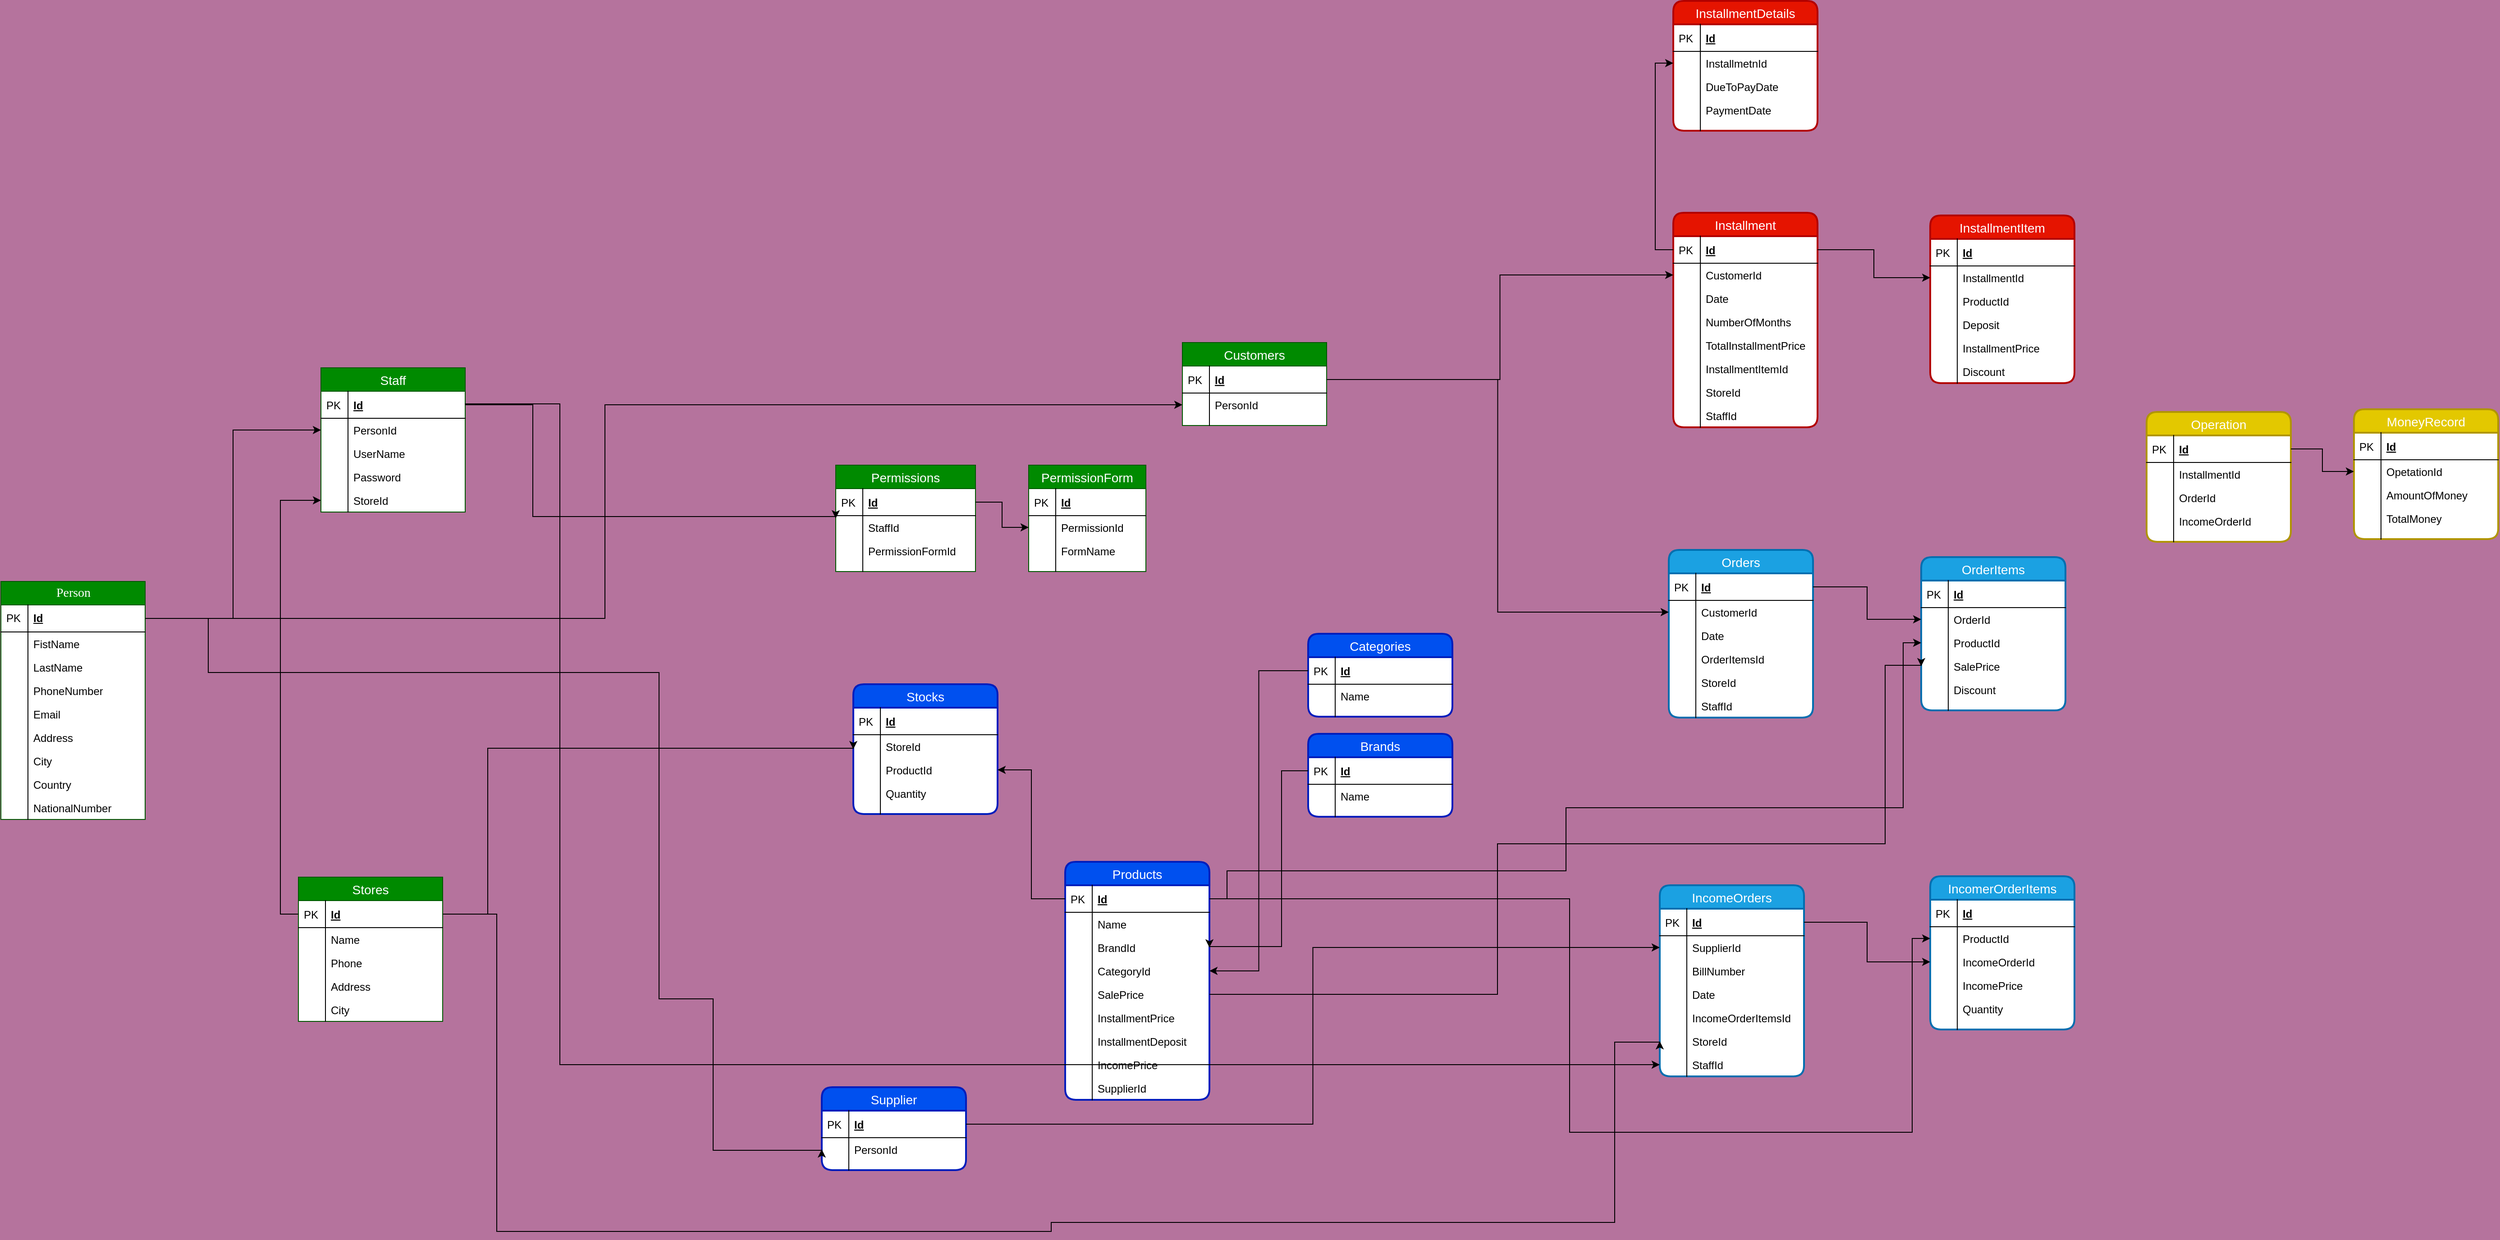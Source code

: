 <mxfile version="10.8.0" type="device"><diagram name="Page-1" id="e56a1550-8fbb-45ad-956c-1786394a9013"><mxGraphModel dx="2640" dy="1040" grid="1" gridSize="10" guides="1" tooltips="1" connect="1" arrows="1" fold="1" page="1" pageScale="1" pageWidth="3000" pageHeight="1500" background="#B5739D" math="0" shadow="0"><root><mxCell id="0"/><mxCell id="1" parent="0"/><mxCell id="2e49270ec7c68f3f-80" value="Person" style="swimlane;html=1;fontStyle=0;childLayout=stackLayout;horizontal=1;startSize=26;fillColor=#008a00;horizontalStack=0;resizeParent=1;resizeLast=0;collapsible=1;marginBottom=0;swimlaneFillColor=#ffffff;align=center;rounded=0;shadow=0;comic=0;labelBackgroundColor=none;strokeColor=#005700;strokeWidth=1;fontFamily=Verdana;fontSize=14;fontColor=#ffffff;" parent="1" vertex="1"><mxGeometry x="90" y="699" width="160" height="264" as="geometry"/></mxCell><mxCell id="2e49270ec7c68f3f-81" value="Id" style="shape=partialRectangle;top=0;left=0;right=0;bottom=1;html=1;align=left;verticalAlign=middle;fillColor=none;spacingLeft=34;spacingRight=4;whiteSpace=wrap;overflow=hidden;rotatable=0;points=[[0,0.5],[1,0.5]];portConstraint=eastwest;dropTarget=0;fontStyle=5;" parent="2e49270ec7c68f3f-80" vertex="1"><mxGeometry y="26" width="160" height="30" as="geometry"/></mxCell><mxCell id="2e49270ec7c68f3f-82" value="PK" style="shape=partialRectangle;top=0;left=0;bottom=0;html=1;fillColor=none;align=left;verticalAlign=middle;spacingLeft=4;spacingRight=4;whiteSpace=wrap;overflow=hidden;rotatable=0;points=[];portConstraint=eastwest;part=1;" parent="2e49270ec7c68f3f-81" vertex="1" connectable="0"><mxGeometry width="30" height="30" as="geometry"/></mxCell><mxCell id="2e49270ec7c68f3f-83" value="FistName" style="shape=partialRectangle;top=0;left=0;right=0;bottom=0;html=1;align=left;verticalAlign=top;fillColor=none;spacingLeft=34;spacingRight=4;whiteSpace=wrap;overflow=hidden;rotatable=0;points=[[0,0.5],[1,0.5]];portConstraint=eastwest;dropTarget=0;" parent="2e49270ec7c68f3f-80" vertex="1"><mxGeometry y="56" width="160" height="26" as="geometry"/></mxCell><mxCell id="2e49270ec7c68f3f-84" value="" style="shape=partialRectangle;top=0;left=0;bottom=0;html=1;fillColor=none;align=left;verticalAlign=top;spacingLeft=4;spacingRight=4;whiteSpace=wrap;overflow=hidden;rotatable=0;points=[];portConstraint=eastwest;part=1;" parent="2e49270ec7c68f3f-83" vertex="1" connectable="0"><mxGeometry width="30" height="26" as="geometry"/></mxCell><mxCell id="2e49270ec7c68f3f-85" value="LastName" style="shape=partialRectangle;top=0;left=0;right=0;bottom=0;html=1;align=left;verticalAlign=top;fillColor=none;spacingLeft=34;spacingRight=4;whiteSpace=wrap;overflow=hidden;rotatable=0;points=[[0,0.5],[1,0.5]];portConstraint=eastwest;dropTarget=0;" parent="2e49270ec7c68f3f-80" vertex="1"><mxGeometry y="82" width="160" height="26" as="geometry"/></mxCell><mxCell id="2e49270ec7c68f3f-86" value="" style="shape=partialRectangle;top=0;left=0;bottom=0;html=1;fillColor=none;align=left;verticalAlign=top;spacingLeft=4;spacingRight=4;whiteSpace=wrap;overflow=hidden;rotatable=0;points=[];portConstraint=eastwest;part=1;" parent="2e49270ec7c68f3f-85" vertex="1" connectable="0"><mxGeometry width="30" height="26" as="geometry"/></mxCell><mxCell id="2e49270ec7c68f3f-87" value="PhoneNumber" style="shape=partialRectangle;top=0;left=0;right=0;bottom=0;html=1;align=left;verticalAlign=top;fillColor=none;spacingLeft=34;spacingRight=4;whiteSpace=wrap;overflow=hidden;rotatable=0;points=[[0,0.5],[1,0.5]];portConstraint=eastwest;dropTarget=0;" parent="2e49270ec7c68f3f-80" vertex="1"><mxGeometry y="108" width="160" height="26" as="geometry"/></mxCell><mxCell id="2e49270ec7c68f3f-88" value="" style="shape=partialRectangle;top=0;left=0;bottom=0;html=1;fillColor=none;align=left;verticalAlign=top;spacingLeft=4;spacingRight=4;whiteSpace=wrap;overflow=hidden;rotatable=0;points=[];portConstraint=eastwest;part=1;" parent="2e49270ec7c68f3f-87" vertex="1" connectable="0"><mxGeometry width="30" height="26" as="geometry"/></mxCell><mxCell id="wac3Ttikist9jPlimCEz-53" value="Email" style="shape=partialRectangle;top=0;left=0;right=0;bottom=0;html=1;align=left;verticalAlign=top;fillColor=none;spacingLeft=34;spacingRight=4;whiteSpace=wrap;overflow=hidden;rotatable=0;points=[[0,0.5],[1,0.5]];portConstraint=eastwest;dropTarget=0;" parent="2e49270ec7c68f3f-80" vertex="1"><mxGeometry y="134" width="160" height="26" as="geometry"/></mxCell><mxCell id="wac3Ttikist9jPlimCEz-54" value="" style="shape=partialRectangle;top=0;left=0;bottom=0;html=1;fillColor=none;align=left;verticalAlign=top;spacingLeft=4;spacingRight=4;whiteSpace=wrap;overflow=hidden;rotatable=0;points=[];portConstraint=eastwest;part=1;" parent="wac3Ttikist9jPlimCEz-53" vertex="1" connectable="0"><mxGeometry width="30" height="26" as="geometry"/></mxCell><mxCell id="wac3Ttikist9jPlimCEz-55" value="Address" style="shape=partialRectangle;top=0;left=0;right=0;bottom=0;html=1;align=left;verticalAlign=top;fillColor=none;spacingLeft=34;spacingRight=4;whiteSpace=wrap;overflow=hidden;rotatable=0;points=[[0,0.5],[1,0.5]];portConstraint=eastwest;dropTarget=0;" parent="2e49270ec7c68f3f-80" vertex="1"><mxGeometry y="160" width="160" height="26" as="geometry"/></mxCell><mxCell id="wac3Ttikist9jPlimCEz-56" value="" style="shape=partialRectangle;top=0;left=0;bottom=0;html=1;fillColor=none;align=left;verticalAlign=top;spacingLeft=4;spacingRight=4;whiteSpace=wrap;overflow=hidden;rotatable=0;points=[];portConstraint=eastwest;part=1;" parent="wac3Ttikist9jPlimCEz-55" vertex="1" connectable="0"><mxGeometry width="30" height="26" as="geometry"/></mxCell><mxCell id="wac3Ttikist9jPlimCEz-57" value="City" style="shape=partialRectangle;top=0;left=0;right=0;bottom=0;html=1;align=left;verticalAlign=top;fillColor=none;spacingLeft=34;spacingRight=4;whiteSpace=wrap;overflow=hidden;rotatable=0;points=[[0,0.5],[1,0.5]];portConstraint=eastwest;dropTarget=0;" parent="2e49270ec7c68f3f-80" vertex="1"><mxGeometry y="186" width="160" height="26" as="geometry"/></mxCell><mxCell id="wac3Ttikist9jPlimCEz-58" value="" style="shape=partialRectangle;top=0;left=0;bottom=0;html=1;fillColor=none;align=left;verticalAlign=top;spacingLeft=4;spacingRight=4;whiteSpace=wrap;overflow=hidden;rotatable=0;points=[];portConstraint=eastwest;part=1;" parent="wac3Ttikist9jPlimCEz-57" vertex="1" connectable="0"><mxGeometry width="30" height="26" as="geometry"/></mxCell><mxCell id="wac3Ttikist9jPlimCEz-62" value="Country" style="shape=partialRectangle;top=0;left=0;right=0;bottom=0;html=1;align=left;verticalAlign=top;fillColor=none;spacingLeft=34;spacingRight=4;whiteSpace=wrap;overflow=hidden;rotatable=0;points=[[0,0.5],[1,0.5]];portConstraint=eastwest;dropTarget=0;" parent="2e49270ec7c68f3f-80" vertex="1"><mxGeometry y="212" width="160" height="26" as="geometry"/></mxCell><mxCell id="wac3Ttikist9jPlimCEz-63" value="" style="shape=partialRectangle;top=0;left=0;bottom=0;html=1;fillColor=none;align=left;verticalAlign=top;spacingLeft=4;spacingRight=4;whiteSpace=wrap;overflow=hidden;rotatable=0;points=[];portConstraint=eastwest;part=1;" parent="wac3Ttikist9jPlimCEz-62" vertex="1" connectable="0"><mxGeometry width="30" height="26" as="geometry"/></mxCell><mxCell id="9f8DwjK6kzd--tpppJcS-1" value="NationalNumber" style="shape=partialRectangle;top=0;left=0;right=0;bottom=0;html=1;align=left;verticalAlign=top;fillColor=none;spacingLeft=34;spacingRight=4;whiteSpace=wrap;overflow=hidden;rotatable=0;points=[[0,0.5],[1,0.5]];portConstraint=eastwest;dropTarget=0;" vertex="1" parent="2e49270ec7c68f3f-80"><mxGeometry y="238" width="160" height="26" as="geometry"/></mxCell><mxCell id="9f8DwjK6kzd--tpppJcS-2" value="" style="shape=partialRectangle;top=0;left=0;bottom=0;html=1;fillColor=none;align=left;verticalAlign=top;spacingLeft=4;spacingRight=4;whiteSpace=wrap;overflow=hidden;rotatable=0;points=[];portConstraint=eastwest;part=1;" vertex="1" connectable="0" parent="9f8DwjK6kzd--tpppJcS-1"><mxGeometry width="30" height="26" as="geometry"/></mxCell><mxCell id="wac3Ttikist9jPlimCEz-13" value="Staff" style="swimlane;fontStyle=0;childLayout=stackLayout;horizontal=1;startSize=26;fillColor=#008a00;horizontalStack=0;resizeParent=1;resizeParentMax=0;resizeLast=0;collapsible=1;marginBottom=0;swimlaneFillColor=#ffffff;align=center;fontSize=14;strokeColor=#005700;fontColor=#ffffff;" parent="1" vertex="1"><mxGeometry x="445" y="462" width="160" height="160" as="geometry"/></mxCell><mxCell id="wac3Ttikist9jPlimCEz-14" value="Id" style="shape=partialRectangle;top=0;left=0;right=0;bottom=1;align=left;verticalAlign=middle;fillColor=none;spacingLeft=34;spacingRight=4;overflow=hidden;rotatable=0;points=[[0,0.5],[1,0.5]];portConstraint=eastwest;dropTarget=0;fontStyle=5;fontSize=12;" parent="wac3Ttikist9jPlimCEz-13" vertex="1"><mxGeometry y="26" width="160" height="30" as="geometry"/></mxCell><mxCell id="wac3Ttikist9jPlimCEz-15" value="PK" style="shape=partialRectangle;top=0;left=0;bottom=0;fillColor=none;align=left;verticalAlign=middle;spacingLeft=4;spacingRight=4;overflow=hidden;rotatable=0;points=[];portConstraint=eastwest;part=1;fontSize=12;" parent="wac3Ttikist9jPlimCEz-14" vertex="1" connectable="0"><mxGeometry width="30" height="30" as="geometry"/></mxCell><mxCell id="wac3Ttikist9jPlimCEz-16" value="PersonId" style="shape=partialRectangle;top=0;left=0;right=0;bottom=0;align=left;verticalAlign=top;fillColor=none;spacingLeft=34;spacingRight=4;overflow=hidden;rotatable=0;points=[[0,0.5],[1,0.5]];portConstraint=eastwest;dropTarget=0;fontSize=12;" parent="wac3Ttikist9jPlimCEz-13" vertex="1"><mxGeometry y="56" width="160" height="26" as="geometry"/></mxCell><mxCell id="wac3Ttikist9jPlimCEz-17" value="" style="shape=partialRectangle;top=0;left=0;bottom=0;fillColor=none;align=left;verticalAlign=top;spacingLeft=4;spacingRight=4;overflow=hidden;rotatable=0;points=[];portConstraint=eastwest;part=1;fontSize=12;" parent="wac3Ttikist9jPlimCEz-16" vertex="1" connectable="0"><mxGeometry width="30" height="26" as="geometry"/></mxCell><mxCell id="wac3Ttikist9jPlimCEz-18" value="UserName" style="shape=partialRectangle;top=0;left=0;right=0;bottom=0;align=left;verticalAlign=top;fillColor=none;spacingLeft=34;spacingRight=4;overflow=hidden;rotatable=0;points=[[0,0.5],[1,0.5]];portConstraint=eastwest;dropTarget=0;fontSize=12;" parent="wac3Ttikist9jPlimCEz-13" vertex="1"><mxGeometry y="82" width="160" height="26" as="geometry"/></mxCell><mxCell id="wac3Ttikist9jPlimCEz-19" value="" style="shape=partialRectangle;top=0;left=0;bottom=0;fillColor=none;align=left;verticalAlign=top;spacingLeft=4;spacingRight=4;overflow=hidden;rotatable=0;points=[];portConstraint=eastwest;part=1;fontSize=12;" parent="wac3Ttikist9jPlimCEz-18" vertex="1" connectable="0"><mxGeometry width="30" height="26" as="geometry"/></mxCell><mxCell id="wac3Ttikist9jPlimCEz-20" value="Password" style="shape=partialRectangle;top=0;left=0;right=0;bottom=0;align=left;verticalAlign=top;fillColor=none;spacingLeft=34;spacingRight=4;overflow=hidden;rotatable=0;points=[[0,0.5],[1,0.5]];portConstraint=eastwest;dropTarget=0;fontSize=12;" parent="wac3Ttikist9jPlimCEz-13" vertex="1"><mxGeometry y="108" width="160" height="26" as="geometry"/></mxCell><mxCell id="wac3Ttikist9jPlimCEz-21" value="" style="shape=partialRectangle;top=0;left=0;bottom=0;fillColor=none;align=left;verticalAlign=top;spacingLeft=4;spacingRight=4;overflow=hidden;rotatable=0;points=[];portConstraint=eastwest;part=1;fontSize=12;" parent="wac3Ttikist9jPlimCEz-20" vertex="1" connectable="0"><mxGeometry width="30" height="26" as="geometry"/></mxCell><mxCell id="wac3Ttikist9jPlimCEz-126" value="StoreId" style="shape=partialRectangle;top=0;left=0;right=0;bottom=0;align=left;verticalAlign=top;fillColor=none;spacingLeft=34;spacingRight=4;overflow=hidden;rotatable=0;points=[[0,0.5],[1,0.5]];portConstraint=eastwest;dropTarget=0;fontSize=12;" parent="wac3Ttikist9jPlimCEz-13" vertex="1"><mxGeometry y="134" width="160" height="26" as="geometry"/></mxCell><mxCell id="wac3Ttikist9jPlimCEz-127" value="" style="shape=partialRectangle;top=0;left=0;bottom=0;fillColor=none;align=left;verticalAlign=top;spacingLeft=4;spacingRight=4;overflow=hidden;rotatable=0;points=[];portConstraint=eastwest;part=1;fontSize=12;" parent="wac3Ttikist9jPlimCEz-126" vertex="1" connectable="0"><mxGeometry width="30" height="26" as="geometry"/></mxCell><mxCell id="wac3Ttikist9jPlimCEz-24" value="Customers" style="swimlane;fontStyle=0;childLayout=stackLayout;horizontal=1;startSize=26;fillColor=#008a00;horizontalStack=0;resizeParent=1;resizeParentMax=0;resizeLast=0;collapsible=1;marginBottom=0;swimlaneFillColor=#ffffff;align=center;fontSize=14;strokeColor=#005700;fontColor=#ffffff;" parent="1" vertex="1"><mxGeometry x="1400.5" y="434" width="160" height="92" as="geometry"/></mxCell><mxCell id="wac3Ttikist9jPlimCEz-25" value="Id" style="shape=partialRectangle;top=0;left=0;right=0;bottom=1;align=left;verticalAlign=middle;fillColor=none;spacingLeft=34;spacingRight=4;overflow=hidden;rotatable=0;points=[[0,0.5],[1,0.5]];portConstraint=eastwest;dropTarget=0;fontStyle=5;fontSize=12;" parent="wac3Ttikist9jPlimCEz-24" vertex="1"><mxGeometry y="26" width="160" height="30" as="geometry"/></mxCell><mxCell id="wac3Ttikist9jPlimCEz-26" value="PK" style="shape=partialRectangle;top=0;left=0;bottom=0;fillColor=none;align=left;verticalAlign=middle;spacingLeft=4;spacingRight=4;overflow=hidden;rotatable=0;points=[];portConstraint=eastwest;part=1;fontSize=12;" parent="wac3Ttikist9jPlimCEz-25" vertex="1" connectable="0"><mxGeometry width="30" height="30" as="geometry"/></mxCell><mxCell id="wac3Ttikist9jPlimCEz-27" value="PersonId" style="shape=partialRectangle;top=0;left=0;right=0;bottom=0;align=left;verticalAlign=top;fillColor=none;spacingLeft=34;spacingRight=4;overflow=hidden;rotatable=0;points=[[0,0.5],[1,0.5]];portConstraint=eastwest;dropTarget=0;fontSize=12;" parent="wac3Ttikist9jPlimCEz-24" vertex="1"><mxGeometry y="56" width="160" height="26" as="geometry"/></mxCell><mxCell id="wac3Ttikist9jPlimCEz-28" value="" style="shape=partialRectangle;top=0;left=0;bottom=0;fillColor=none;align=left;verticalAlign=top;spacingLeft=4;spacingRight=4;overflow=hidden;rotatable=0;points=[];portConstraint=eastwest;part=1;fontSize=12;" parent="wac3Ttikist9jPlimCEz-27" vertex="1" connectable="0"><mxGeometry width="30" height="26" as="geometry"/></mxCell><mxCell id="wac3Ttikist9jPlimCEz-33" value="" style="shape=partialRectangle;top=0;left=0;right=0;bottom=0;align=left;verticalAlign=top;fillColor=none;spacingLeft=34;spacingRight=4;overflow=hidden;rotatable=0;points=[[0,0.5],[1,0.5]];portConstraint=eastwest;dropTarget=0;fontSize=12;" parent="wac3Ttikist9jPlimCEz-24" vertex="1"><mxGeometry y="82" width="160" height="10" as="geometry"/></mxCell><mxCell id="wac3Ttikist9jPlimCEz-34" value="" style="shape=partialRectangle;top=0;left=0;bottom=0;fillColor=none;align=left;verticalAlign=top;spacingLeft=4;spacingRight=4;overflow=hidden;rotatable=0;points=[];portConstraint=eastwest;part=1;fontSize=12;" parent="wac3Ttikist9jPlimCEz-33" vertex="1" connectable="0"><mxGeometry width="30" height="10" as="geometry"/></mxCell><mxCell id="wac3Ttikist9jPlimCEz-40" style="edgeStyle=orthogonalEdgeStyle;rounded=0;orthogonalLoop=1;jettySize=auto;html=1;exitX=1;exitY=0.5;exitDx=0;exitDy=0;entryX=0;entryY=0.5;entryDx=0;entryDy=0;" parent="1" source="2e49270ec7c68f3f-81" target="wac3Ttikist9jPlimCEz-27" edge="1"><mxGeometry relative="1" as="geometry"><Array as="points"><mxPoint x="760" y="740"/><mxPoint x="760" y="503"/></Array></mxGeometry></mxCell><mxCell id="wac3Ttikist9jPlimCEz-41" style="edgeStyle=orthogonalEdgeStyle;rounded=0;orthogonalLoop=1;jettySize=auto;html=1;exitX=1;exitY=0.5;exitDx=0;exitDy=0;entryX=0;entryY=0.5;entryDx=0;entryDy=0;" parent="1" source="2e49270ec7c68f3f-81" target="wac3Ttikist9jPlimCEz-16" edge="1"><mxGeometry relative="1" as="geometry"/></mxCell><mxCell id="wac3Ttikist9jPlimCEz-42" value="Stores" style="swimlane;fontStyle=0;childLayout=stackLayout;horizontal=1;startSize=26;fillColor=#008a00;horizontalStack=0;resizeParent=1;resizeParentMax=0;resizeLast=0;collapsible=1;marginBottom=0;swimlaneFillColor=#ffffff;align=center;fontSize=14;strokeColor=#005700;fontColor=#ffffff;" parent="1" vertex="1"><mxGeometry x="420" y="1027" width="160" height="160" as="geometry"/></mxCell><mxCell id="wac3Ttikist9jPlimCEz-43" value="Id" style="shape=partialRectangle;top=0;left=0;right=0;bottom=1;align=left;verticalAlign=middle;fillColor=none;spacingLeft=34;spacingRight=4;overflow=hidden;rotatable=0;points=[[0,0.5],[1,0.5]];portConstraint=eastwest;dropTarget=0;fontStyle=5;fontSize=12;" parent="wac3Ttikist9jPlimCEz-42" vertex="1"><mxGeometry y="26" width="160" height="30" as="geometry"/></mxCell><mxCell id="wac3Ttikist9jPlimCEz-44" value="PK" style="shape=partialRectangle;top=0;left=0;bottom=0;fillColor=none;align=left;verticalAlign=middle;spacingLeft=4;spacingRight=4;overflow=hidden;rotatable=0;points=[];portConstraint=eastwest;part=1;fontSize=12;" parent="wac3Ttikist9jPlimCEz-43" vertex="1" connectable="0"><mxGeometry width="30" height="30" as="geometry"/></mxCell><mxCell id="wac3Ttikist9jPlimCEz-45" value="Name" style="shape=partialRectangle;top=0;left=0;right=0;bottom=0;align=left;verticalAlign=top;fillColor=none;spacingLeft=34;spacingRight=4;overflow=hidden;rotatable=0;points=[[0,0.5],[1,0.5]];portConstraint=eastwest;dropTarget=0;fontSize=12;" parent="wac3Ttikist9jPlimCEz-42" vertex="1"><mxGeometry y="56" width="160" height="26" as="geometry"/></mxCell><mxCell id="wac3Ttikist9jPlimCEz-46" value="" style="shape=partialRectangle;top=0;left=0;bottom=0;fillColor=none;align=left;verticalAlign=top;spacingLeft=4;spacingRight=4;overflow=hidden;rotatable=0;points=[];portConstraint=eastwest;part=1;fontSize=12;" parent="wac3Ttikist9jPlimCEz-45" vertex="1" connectable="0"><mxGeometry width="30" height="26" as="geometry"/></mxCell><mxCell id="wac3Ttikist9jPlimCEz-47" value="Phone" style="shape=partialRectangle;top=0;left=0;right=0;bottom=0;align=left;verticalAlign=top;fillColor=none;spacingLeft=34;spacingRight=4;overflow=hidden;rotatable=0;points=[[0,0.5],[1,0.5]];portConstraint=eastwest;dropTarget=0;fontSize=12;" parent="wac3Ttikist9jPlimCEz-42" vertex="1"><mxGeometry y="82" width="160" height="26" as="geometry"/></mxCell><mxCell id="wac3Ttikist9jPlimCEz-48" value="" style="shape=partialRectangle;top=0;left=0;bottom=0;fillColor=none;align=left;verticalAlign=top;spacingLeft=4;spacingRight=4;overflow=hidden;rotatable=0;points=[];portConstraint=eastwest;part=1;fontSize=12;" parent="wac3Ttikist9jPlimCEz-47" vertex="1" connectable="0"><mxGeometry width="30" height="26" as="geometry"/></mxCell><mxCell id="wac3Ttikist9jPlimCEz-49" value="Address" style="shape=partialRectangle;top=0;left=0;right=0;bottom=0;align=left;verticalAlign=top;fillColor=none;spacingLeft=34;spacingRight=4;overflow=hidden;rotatable=0;points=[[0,0.5],[1,0.5]];portConstraint=eastwest;dropTarget=0;fontSize=12;" parent="wac3Ttikist9jPlimCEz-42" vertex="1"><mxGeometry y="108" width="160" height="26" as="geometry"/></mxCell><mxCell id="wac3Ttikist9jPlimCEz-50" value="" style="shape=partialRectangle;top=0;left=0;bottom=0;fillColor=none;align=left;verticalAlign=top;spacingLeft=4;spacingRight=4;overflow=hidden;rotatable=0;points=[];portConstraint=eastwest;part=1;fontSize=12;" parent="wac3Ttikist9jPlimCEz-49" vertex="1" connectable="0"><mxGeometry width="30" height="26" as="geometry"/></mxCell><mxCell id="wac3Ttikist9jPlimCEz-128" value="City" style="shape=partialRectangle;top=0;left=0;right=0;bottom=0;align=left;verticalAlign=top;fillColor=none;spacingLeft=34;spacingRight=4;overflow=hidden;rotatable=0;points=[[0,0.5],[1,0.5]];portConstraint=eastwest;dropTarget=0;fontSize=12;" parent="wac3Ttikist9jPlimCEz-42" vertex="1"><mxGeometry y="134" width="160" height="26" as="geometry"/></mxCell><mxCell id="wac3Ttikist9jPlimCEz-129" value="" style="shape=partialRectangle;top=0;left=0;bottom=0;fillColor=none;align=left;verticalAlign=top;spacingLeft=4;spacingRight=4;overflow=hidden;rotatable=0;points=[];portConstraint=eastwest;part=1;fontSize=12;" parent="wac3Ttikist9jPlimCEz-128" vertex="1" connectable="0"><mxGeometry width="30" height="26" as="geometry"/></mxCell><mxCell id="wac3Ttikist9jPlimCEz-77" value="Permissions" style="swimlane;fontStyle=0;childLayout=stackLayout;horizontal=1;startSize=26;fillColor=#008a00;horizontalStack=0;resizeParent=1;resizeParentMax=0;resizeLast=0;collapsible=1;marginBottom=0;swimlaneFillColor=#ffffff;align=center;fontSize=14;strokeColor=#005700;fontColor=#ffffff;" parent="1" vertex="1"><mxGeometry x="1016" y="570" width="155" height="118" as="geometry"/></mxCell><mxCell id="wac3Ttikist9jPlimCEz-78" value="Id" style="shape=partialRectangle;top=0;left=0;right=0;bottom=1;align=left;verticalAlign=middle;fillColor=none;spacingLeft=34;spacingRight=4;overflow=hidden;rotatable=0;points=[[0,0.5],[1,0.5]];portConstraint=eastwest;dropTarget=0;fontStyle=5;fontSize=12;" parent="wac3Ttikist9jPlimCEz-77" vertex="1"><mxGeometry y="26" width="155" height="30" as="geometry"/></mxCell><mxCell id="wac3Ttikist9jPlimCEz-79" value="PK" style="shape=partialRectangle;top=0;left=0;bottom=0;fillColor=none;align=left;verticalAlign=middle;spacingLeft=4;spacingRight=4;overflow=hidden;rotatable=0;points=[];portConstraint=eastwest;part=1;fontSize=12;" parent="wac3Ttikist9jPlimCEz-78" vertex="1" connectable="0"><mxGeometry width="30" height="30" as="geometry"/></mxCell><mxCell id="wac3Ttikist9jPlimCEz-80" value="StaffId" style="shape=partialRectangle;top=0;left=0;right=0;bottom=0;align=left;verticalAlign=top;fillColor=none;spacingLeft=34;spacingRight=4;overflow=hidden;rotatable=0;points=[[0,0.5],[1,0.5]];portConstraint=eastwest;dropTarget=0;fontSize=12;" parent="wac3Ttikist9jPlimCEz-77" vertex="1"><mxGeometry y="56" width="155" height="26" as="geometry"/></mxCell><mxCell id="wac3Ttikist9jPlimCEz-81" value="" style="shape=partialRectangle;top=0;left=0;bottom=0;fillColor=none;align=left;verticalAlign=top;spacingLeft=4;spacingRight=4;overflow=hidden;rotatable=0;points=[];portConstraint=eastwest;part=1;fontSize=12;" parent="wac3Ttikist9jPlimCEz-80" vertex="1" connectable="0"><mxGeometry width="30" height="26" as="geometry"/></mxCell><mxCell id="wac3Ttikist9jPlimCEz-82" value="PermissionFormId" style="shape=partialRectangle;top=0;left=0;right=0;bottom=0;align=left;verticalAlign=top;fillColor=none;spacingLeft=34;spacingRight=4;overflow=hidden;rotatable=0;points=[[0,0.5],[1,0.5]];portConstraint=eastwest;dropTarget=0;fontSize=12;" parent="wac3Ttikist9jPlimCEz-77" vertex="1"><mxGeometry y="82" width="155" height="26" as="geometry"/></mxCell><mxCell id="wac3Ttikist9jPlimCEz-83" value="" style="shape=partialRectangle;top=0;left=0;bottom=0;fillColor=none;align=left;verticalAlign=top;spacingLeft=4;spacingRight=4;overflow=hidden;rotatable=0;points=[];portConstraint=eastwest;part=1;fontSize=12;" parent="wac3Ttikist9jPlimCEz-82" vertex="1" connectable="0"><mxGeometry width="30" height="26" as="geometry"/></mxCell><mxCell id="wac3Ttikist9jPlimCEz-86" value="" style="shape=partialRectangle;top=0;left=0;right=0;bottom=0;align=left;verticalAlign=top;fillColor=none;spacingLeft=34;spacingRight=4;overflow=hidden;rotatable=0;points=[[0,0.5],[1,0.5]];portConstraint=eastwest;dropTarget=0;fontSize=12;" parent="wac3Ttikist9jPlimCEz-77" vertex="1"><mxGeometry y="108" width="155" height="10" as="geometry"/></mxCell><mxCell id="wac3Ttikist9jPlimCEz-87" value="" style="shape=partialRectangle;top=0;left=0;bottom=0;fillColor=none;align=left;verticalAlign=top;spacingLeft=4;spacingRight=4;overflow=hidden;rotatable=0;points=[];portConstraint=eastwest;part=1;fontSize=12;" parent="wac3Ttikist9jPlimCEz-86" vertex="1" connectable="0"><mxGeometry width="30" height="10" as="geometry"/></mxCell><mxCell id="wac3Ttikist9jPlimCEz-88" style="edgeStyle=orthogonalEdgeStyle;rounded=0;orthogonalLoop=1;jettySize=auto;html=1;exitX=1;exitY=0.5;exitDx=0;exitDy=0;entryX=0;entryY=0.5;entryDx=0;entryDy=0;" parent="1" source="wac3Ttikist9jPlimCEz-14" target="wac3Ttikist9jPlimCEz-77" edge="1"><mxGeometry relative="1" as="geometry"><Array as="points"><mxPoint x="680" y="503"/><mxPoint x="680" y="627"/></Array></mxGeometry></mxCell><mxCell id="wac3Ttikist9jPlimCEz-136" value="Categories" style="swimlane;fontStyle=0;childLayout=stackLayout;horizontal=1;startSize=26;fillColor=#0050ef;horizontalStack=0;resizeParent=1;resizeParentMax=0;resizeLast=0;collapsible=1;marginBottom=0;swimlaneFillColor=#ffffff;align=center;fontSize=14;rounded=1;shadow=0;dashed=0;strokeWidth=2;strokeColor=#001DBC;fontColor=#ffffff;" parent="1" vertex="1"><mxGeometry x="1540" y="757" width="160" height="92" as="geometry"/></mxCell><mxCell id="wac3Ttikist9jPlimCEz-137" value="Id" style="shape=partialRectangle;top=0;left=0;right=0;bottom=1;align=left;verticalAlign=middle;fillColor=none;spacingLeft=34;spacingRight=4;overflow=hidden;rotatable=0;points=[[0,0.5],[1,0.5]];portConstraint=eastwest;dropTarget=0;fontStyle=5;fontSize=12;" parent="wac3Ttikist9jPlimCEz-136" vertex="1"><mxGeometry y="26" width="160" height="30" as="geometry"/></mxCell><mxCell id="wac3Ttikist9jPlimCEz-138" value="PK" style="shape=partialRectangle;top=0;left=0;bottom=0;fillColor=none;align=left;verticalAlign=middle;spacingLeft=4;spacingRight=4;overflow=hidden;rotatable=0;points=[];portConstraint=eastwest;part=1;fontSize=12;" parent="wac3Ttikist9jPlimCEz-137" vertex="1" connectable="0"><mxGeometry width="30" height="30" as="geometry"/></mxCell><mxCell id="wac3Ttikist9jPlimCEz-139" value="Name" style="shape=partialRectangle;top=0;left=0;right=0;bottom=0;align=left;verticalAlign=top;fillColor=none;spacingLeft=34;spacingRight=4;overflow=hidden;rotatable=0;points=[[0,0.5],[1,0.5]];portConstraint=eastwest;dropTarget=0;fontSize=12;" parent="wac3Ttikist9jPlimCEz-136" vertex="1"><mxGeometry y="56" width="160" height="26" as="geometry"/></mxCell><mxCell id="wac3Ttikist9jPlimCEz-140" value="" style="shape=partialRectangle;top=0;left=0;bottom=0;fillColor=none;align=left;verticalAlign=top;spacingLeft=4;spacingRight=4;overflow=hidden;rotatable=0;points=[];portConstraint=eastwest;part=1;fontSize=12;" parent="wac3Ttikist9jPlimCEz-139" vertex="1" connectable="0"><mxGeometry width="30" height="26" as="geometry"/></mxCell><mxCell id="wac3Ttikist9jPlimCEz-145" value="" style="shape=partialRectangle;top=0;left=0;right=0;bottom=0;align=left;verticalAlign=top;fillColor=none;spacingLeft=34;spacingRight=4;overflow=hidden;rotatable=0;points=[[0,0.5],[1,0.5]];portConstraint=eastwest;dropTarget=0;fontSize=12;" parent="wac3Ttikist9jPlimCEz-136" vertex="1"><mxGeometry y="82" width="160" height="10" as="geometry"/></mxCell><mxCell id="wac3Ttikist9jPlimCEz-146" value="" style="shape=partialRectangle;top=0;left=0;bottom=0;fillColor=none;align=left;verticalAlign=top;spacingLeft=4;spacingRight=4;overflow=hidden;rotatable=0;points=[];portConstraint=eastwest;part=1;fontSize=12;" parent="wac3Ttikist9jPlimCEz-145" vertex="1" connectable="0"><mxGeometry width="30" height="10" as="geometry"/></mxCell><mxCell id="wac3Ttikist9jPlimCEz-147" value="Products" style="swimlane;fontStyle=0;childLayout=stackLayout;horizontal=1;startSize=26;fillColor=#0050ef;horizontalStack=0;resizeParent=1;resizeParentMax=0;resizeLast=0;collapsible=1;marginBottom=0;swimlaneFillColor=#ffffff;align=center;fontSize=14;rounded=1;shadow=0;dashed=0;strokeWidth=2;strokeColor=#001DBC;fontColor=#ffffff;" parent="1" vertex="1"><mxGeometry x="1270.5" y="1010" width="160" height="264" as="geometry"/></mxCell><mxCell id="wac3Ttikist9jPlimCEz-148" value="Id" style="shape=partialRectangle;top=0;left=0;right=0;bottom=1;align=left;verticalAlign=middle;fillColor=none;spacingLeft=34;spacingRight=4;overflow=hidden;rotatable=0;points=[[0,0.5],[1,0.5]];portConstraint=eastwest;dropTarget=0;fontStyle=5;fontSize=12;" parent="wac3Ttikist9jPlimCEz-147" vertex="1"><mxGeometry y="26" width="160" height="30" as="geometry"/></mxCell><mxCell id="wac3Ttikist9jPlimCEz-149" value="PK" style="shape=partialRectangle;top=0;left=0;bottom=0;fillColor=none;align=left;verticalAlign=middle;spacingLeft=4;spacingRight=4;overflow=hidden;rotatable=0;points=[];portConstraint=eastwest;part=1;fontSize=12;" parent="wac3Ttikist9jPlimCEz-148" vertex="1" connectable="0"><mxGeometry width="30" height="30" as="geometry"/></mxCell><mxCell id="wac3Ttikist9jPlimCEz-150" value="Name" style="shape=partialRectangle;top=0;left=0;right=0;bottom=0;align=left;verticalAlign=top;fillColor=none;spacingLeft=34;spacingRight=4;overflow=hidden;rotatable=0;points=[[0,0.5],[1,0.5]];portConstraint=eastwest;dropTarget=0;fontSize=12;" parent="wac3Ttikist9jPlimCEz-147" vertex="1"><mxGeometry y="56" width="160" height="26" as="geometry"/></mxCell><mxCell id="wac3Ttikist9jPlimCEz-151" value="" style="shape=partialRectangle;top=0;left=0;bottom=0;fillColor=none;align=left;verticalAlign=top;spacingLeft=4;spacingRight=4;overflow=hidden;rotatable=0;points=[];portConstraint=eastwest;part=1;fontSize=12;" parent="wac3Ttikist9jPlimCEz-150" vertex="1" connectable="0"><mxGeometry width="30" height="26" as="geometry"/></mxCell><mxCell id="wac3Ttikist9jPlimCEz-152" value="BrandId" style="shape=partialRectangle;top=0;left=0;right=0;bottom=0;align=left;verticalAlign=top;fillColor=none;spacingLeft=34;spacingRight=4;overflow=hidden;rotatable=0;points=[[0,0.5],[1,0.5]];portConstraint=eastwest;dropTarget=0;fontSize=12;" parent="wac3Ttikist9jPlimCEz-147" vertex="1"><mxGeometry y="82" width="160" height="26" as="geometry"/></mxCell><mxCell id="wac3Ttikist9jPlimCEz-153" value="" style="shape=partialRectangle;top=0;left=0;bottom=0;fillColor=none;align=left;verticalAlign=top;spacingLeft=4;spacingRight=4;overflow=hidden;rotatable=0;points=[];portConstraint=eastwest;part=1;fontSize=12;" parent="wac3Ttikist9jPlimCEz-152" vertex="1" connectable="0"><mxGeometry width="30" height="26" as="geometry"/></mxCell><mxCell id="wac3Ttikist9jPlimCEz-154" value="CategoryId" style="shape=partialRectangle;top=0;left=0;right=0;bottom=0;align=left;verticalAlign=top;fillColor=none;spacingLeft=34;spacingRight=4;overflow=hidden;rotatable=0;points=[[0,0.5],[1,0.5]];portConstraint=eastwest;dropTarget=0;fontSize=12;" parent="wac3Ttikist9jPlimCEz-147" vertex="1"><mxGeometry y="108" width="160" height="26" as="geometry"/></mxCell><mxCell id="wac3Ttikist9jPlimCEz-155" value="" style="shape=partialRectangle;top=0;left=0;bottom=0;fillColor=none;align=left;verticalAlign=top;spacingLeft=4;spacingRight=4;overflow=hidden;rotatable=0;points=[];portConstraint=eastwest;part=1;fontSize=12;" parent="wac3Ttikist9jPlimCEz-154" vertex="1" connectable="0"><mxGeometry width="30" height="26" as="geometry"/></mxCell><mxCell id="wac3Ttikist9jPlimCEz-160" value="SalePrice&#10;" style="shape=partialRectangle;top=0;left=0;right=0;bottom=0;align=left;verticalAlign=top;fillColor=none;spacingLeft=34;spacingRight=4;overflow=hidden;rotatable=0;points=[[0,0.5],[1,0.5]];portConstraint=eastwest;dropTarget=0;fontSize=12;" parent="wac3Ttikist9jPlimCEz-147" vertex="1"><mxGeometry y="134" width="160" height="26" as="geometry"/></mxCell><mxCell id="wac3Ttikist9jPlimCEz-161" value="" style="shape=partialRectangle;top=0;left=0;bottom=0;fillColor=none;align=left;verticalAlign=top;spacingLeft=4;spacingRight=4;overflow=hidden;rotatable=0;points=[];portConstraint=eastwest;part=1;fontSize=12;" parent="wac3Ttikist9jPlimCEz-160" vertex="1" connectable="0"><mxGeometry width="30" height="26" as="geometry"/></mxCell><mxCell id="wac3Ttikist9jPlimCEz-310" value="InstallmentPrice&#10;" style="shape=partialRectangle;top=0;left=0;right=0;bottom=0;align=left;verticalAlign=top;fillColor=none;spacingLeft=34;spacingRight=4;overflow=hidden;rotatable=0;points=[[0,0.5],[1,0.5]];portConstraint=eastwest;dropTarget=0;fontSize=12;" parent="wac3Ttikist9jPlimCEz-147" vertex="1"><mxGeometry y="160" width="160" height="26" as="geometry"/></mxCell><mxCell id="wac3Ttikist9jPlimCEz-311" value="" style="shape=partialRectangle;top=0;left=0;bottom=0;fillColor=none;align=left;verticalAlign=top;spacingLeft=4;spacingRight=4;overflow=hidden;rotatable=0;points=[];portConstraint=eastwest;part=1;fontSize=12;" parent="wac3Ttikist9jPlimCEz-310" vertex="1" connectable="0"><mxGeometry width="30" height="26" as="geometry"/></mxCell><mxCell id="wac3Ttikist9jPlimCEz-312" value="InstallmentDeposit&#10;" style="shape=partialRectangle;top=0;left=0;right=0;bottom=0;align=left;verticalAlign=top;fillColor=none;spacingLeft=34;spacingRight=4;overflow=hidden;rotatable=0;points=[[0,0.5],[1,0.5]];portConstraint=eastwest;dropTarget=0;fontSize=12;" parent="wac3Ttikist9jPlimCEz-147" vertex="1"><mxGeometry y="186" width="160" height="26" as="geometry"/></mxCell><mxCell id="wac3Ttikist9jPlimCEz-313" value="" style="shape=partialRectangle;top=0;left=0;bottom=0;fillColor=none;align=left;verticalAlign=top;spacingLeft=4;spacingRight=4;overflow=hidden;rotatable=0;points=[];portConstraint=eastwest;part=1;fontSize=12;" parent="wac3Ttikist9jPlimCEz-312" vertex="1" connectable="0"><mxGeometry width="30" height="26" as="geometry"/></mxCell><mxCell id="wac3Ttikist9jPlimCEz-162" value="IncomePrice&#10;" style="shape=partialRectangle;top=0;left=0;right=0;bottom=0;align=left;verticalAlign=top;fillColor=none;spacingLeft=34;spacingRight=4;overflow=hidden;rotatable=0;points=[[0,0.5],[1,0.5]];portConstraint=eastwest;dropTarget=0;fontSize=12;" parent="wac3Ttikist9jPlimCEz-147" vertex="1"><mxGeometry y="212" width="160" height="26" as="geometry"/></mxCell><mxCell id="wac3Ttikist9jPlimCEz-163" value="" style="shape=partialRectangle;top=0;left=0;bottom=0;fillColor=none;align=left;verticalAlign=top;spacingLeft=4;spacingRight=4;overflow=hidden;rotatable=0;points=[];portConstraint=eastwest;part=1;fontSize=12;" parent="wac3Ttikist9jPlimCEz-162" vertex="1" connectable="0"><mxGeometry width="30" height="26" as="geometry"/></mxCell><mxCell id="wac3Ttikist9jPlimCEz-202" value="SupplierId&#10;" style="shape=partialRectangle;top=0;left=0;right=0;bottom=0;align=left;verticalAlign=top;fillColor=none;spacingLeft=34;spacingRight=4;overflow=hidden;rotatable=0;points=[[0,0.5],[1,0.5]];portConstraint=eastwest;dropTarget=0;fontSize=12;" parent="wac3Ttikist9jPlimCEz-147" vertex="1"><mxGeometry y="238" width="160" height="26" as="geometry"/></mxCell><mxCell id="wac3Ttikist9jPlimCEz-203" value="" style="shape=partialRectangle;top=0;left=0;bottom=0;fillColor=none;align=left;verticalAlign=top;spacingLeft=4;spacingRight=4;overflow=hidden;rotatable=0;points=[];portConstraint=eastwest;part=1;fontSize=12;" parent="wac3Ttikist9jPlimCEz-202" vertex="1" connectable="0"><mxGeometry width="30" height="26" as="geometry"/></mxCell><mxCell id="wac3Ttikist9jPlimCEz-165" value="Brands" style="swimlane;fontStyle=0;childLayout=stackLayout;horizontal=1;startSize=26;fillColor=#0050ef;horizontalStack=0;resizeParent=1;resizeParentMax=0;resizeLast=0;collapsible=1;marginBottom=0;swimlaneFillColor=#ffffff;align=center;fontSize=14;rounded=1;shadow=0;dashed=0;strokeWidth=2;strokeColor=#001DBC;fontColor=#ffffff;" parent="1" vertex="1"><mxGeometry x="1540" y="868" width="160" height="92" as="geometry"/></mxCell><mxCell id="wac3Ttikist9jPlimCEz-166" value="Id" style="shape=partialRectangle;top=0;left=0;right=0;bottom=1;align=left;verticalAlign=middle;fillColor=none;spacingLeft=34;spacingRight=4;overflow=hidden;rotatable=0;points=[[0,0.5],[1,0.5]];portConstraint=eastwest;dropTarget=0;fontStyle=5;fontSize=12;" parent="wac3Ttikist9jPlimCEz-165" vertex="1"><mxGeometry y="26" width="160" height="30" as="geometry"/></mxCell><mxCell id="wac3Ttikist9jPlimCEz-167" value="PK" style="shape=partialRectangle;top=0;left=0;bottom=0;fillColor=none;align=left;verticalAlign=middle;spacingLeft=4;spacingRight=4;overflow=hidden;rotatable=0;points=[];portConstraint=eastwest;part=1;fontSize=12;" parent="wac3Ttikist9jPlimCEz-166" vertex="1" connectable="0"><mxGeometry width="30" height="30" as="geometry"/></mxCell><mxCell id="wac3Ttikist9jPlimCEz-168" value="Name" style="shape=partialRectangle;top=0;left=0;right=0;bottom=0;align=left;verticalAlign=top;fillColor=none;spacingLeft=34;spacingRight=4;overflow=hidden;rotatable=0;points=[[0,0.5],[1,0.5]];portConstraint=eastwest;dropTarget=0;fontSize=12;" parent="wac3Ttikist9jPlimCEz-165" vertex="1"><mxGeometry y="56" width="160" height="26" as="geometry"/></mxCell><mxCell id="wac3Ttikist9jPlimCEz-169" value="" style="shape=partialRectangle;top=0;left=0;bottom=0;fillColor=none;align=left;verticalAlign=top;spacingLeft=4;spacingRight=4;overflow=hidden;rotatable=0;points=[];portConstraint=eastwest;part=1;fontSize=12;" parent="wac3Ttikist9jPlimCEz-168" vertex="1" connectable="0"><mxGeometry width="30" height="26" as="geometry"/></mxCell><mxCell id="wac3Ttikist9jPlimCEz-174" value="" style="shape=partialRectangle;top=0;left=0;right=0;bottom=0;align=left;verticalAlign=top;fillColor=none;spacingLeft=34;spacingRight=4;overflow=hidden;rotatable=0;points=[[0,0.5],[1,0.5]];portConstraint=eastwest;dropTarget=0;fontSize=12;" parent="wac3Ttikist9jPlimCEz-165" vertex="1"><mxGeometry y="82" width="160" height="10" as="geometry"/></mxCell><mxCell id="wac3Ttikist9jPlimCEz-175" value="" style="shape=partialRectangle;top=0;left=0;bottom=0;fillColor=none;align=left;verticalAlign=top;spacingLeft=4;spacingRight=4;overflow=hidden;rotatable=0;points=[];portConstraint=eastwest;part=1;fontSize=12;" parent="wac3Ttikist9jPlimCEz-174" vertex="1" connectable="0"><mxGeometry width="30" height="10" as="geometry"/></mxCell><mxCell id="wac3Ttikist9jPlimCEz-176" value="Stocks" style="swimlane;fontStyle=0;childLayout=stackLayout;horizontal=1;startSize=26;fillColor=#0050ef;horizontalStack=0;resizeParent=1;resizeParentMax=0;resizeLast=0;collapsible=1;marginBottom=0;swimlaneFillColor=#ffffff;align=center;fontSize=14;rounded=1;shadow=0;dashed=0;strokeWidth=2;strokeColor=#001DBC;fontColor=#ffffff;" parent="1" vertex="1"><mxGeometry x="1035.5" y="813" width="160" height="144" as="geometry"/></mxCell><mxCell id="wac3Ttikist9jPlimCEz-177" value="Id" style="shape=partialRectangle;top=0;left=0;right=0;bottom=1;align=left;verticalAlign=middle;fillColor=none;spacingLeft=34;spacingRight=4;overflow=hidden;rotatable=0;points=[[0,0.5],[1,0.5]];portConstraint=eastwest;dropTarget=0;fontStyle=5;fontSize=12;" parent="wac3Ttikist9jPlimCEz-176" vertex="1"><mxGeometry y="26" width="160" height="30" as="geometry"/></mxCell><mxCell id="wac3Ttikist9jPlimCEz-178" value="PK" style="shape=partialRectangle;top=0;left=0;bottom=0;fillColor=none;align=left;verticalAlign=middle;spacingLeft=4;spacingRight=4;overflow=hidden;rotatable=0;points=[];portConstraint=eastwest;part=1;fontSize=12;" parent="wac3Ttikist9jPlimCEz-177" vertex="1" connectable="0"><mxGeometry width="30" height="30" as="geometry"/></mxCell><mxCell id="wac3Ttikist9jPlimCEz-179" value="StoreId" style="shape=partialRectangle;top=0;left=0;right=0;bottom=0;align=left;verticalAlign=top;fillColor=none;spacingLeft=34;spacingRight=4;overflow=hidden;rotatable=0;points=[[0,0.5],[1,0.5]];portConstraint=eastwest;dropTarget=0;fontSize=12;" parent="wac3Ttikist9jPlimCEz-176" vertex="1"><mxGeometry y="56" width="160" height="26" as="geometry"/></mxCell><mxCell id="wac3Ttikist9jPlimCEz-180" value="" style="shape=partialRectangle;top=0;left=0;bottom=0;fillColor=none;align=left;verticalAlign=top;spacingLeft=4;spacingRight=4;overflow=hidden;rotatable=0;points=[];portConstraint=eastwest;part=1;fontSize=12;" parent="wac3Ttikist9jPlimCEz-179" vertex="1" connectable="0"><mxGeometry width="30" height="26" as="geometry"/></mxCell><mxCell id="wac3Ttikist9jPlimCEz-181" value="ProductId" style="shape=partialRectangle;top=0;left=0;right=0;bottom=0;align=left;verticalAlign=top;fillColor=none;spacingLeft=34;spacingRight=4;overflow=hidden;rotatable=0;points=[[0,0.5],[1,0.5]];portConstraint=eastwest;dropTarget=0;fontSize=12;" parent="wac3Ttikist9jPlimCEz-176" vertex="1"><mxGeometry y="82" width="160" height="26" as="geometry"/></mxCell><mxCell id="wac3Ttikist9jPlimCEz-182" value="" style="shape=partialRectangle;top=0;left=0;bottom=0;fillColor=none;align=left;verticalAlign=top;spacingLeft=4;spacingRight=4;overflow=hidden;rotatable=0;points=[];portConstraint=eastwest;part=1;fontSize=12;" parent="wac3Ttikist9jPlimCEz-181" vertex="1" connectable="0"><mxGeometry width="30" height="26" as="geometry"/></mxCell><mxCell id="wac3Ttikist9jPlimCEz-183" value="Quantity" style="shape=partialRectangle;top=0;left=0;right=0;bottom=0;align=left;verticalAlign=top;fillColor=none;spacingLeft=34;spacingRight=4;overflow=hidden;rotatable=0;points=[[0,0.5],[1,0.5]];portConstraint=eastwest;dropTarget=0;fontSize=12;" parent="wac3Ttikist9jPlimCEz-176" vertex="1"><mxGeometry y="108" width="160" height="26" as="geometry"/></mxCell><mxCell id="wac3Ttikist9jPlimCEz-184" value="" style="shape=partialRectangle;top=0;left=0;bottom=0;fillColor=none;align=left;verticalAlign=top;spacingLeft=4;spacingRight=4;overflow=hidden;rotatable=0;points=[];portConstraint=eastwest;part=1;fontSize=12;" parent="wac3Ttikist9jPlimCEz-183" vertex="1" connectable="0"><mxGeometry width="30" height="26" as="geometry"/></mxCell><mxCell id="wac3Ttikist9jPlimCEz-185" value="" style="shape=partialRectangle;top=0;left=0;right=0;bottom=0;align=left;verticalAlign=top;fillColor=none;spacingLeft=34;spacingRight=4;overflow=hidden;rotatable=0;points=[[0,0.5],[1,0.5]];portConstraint=eastwest;dropTarget=0;fontSize=12;" parent="wac3Ttikist9jPlimCEz-176" vertex="1"><mxGeometry y="134" width="160" height="10" as="geometry"/></mxCell><mxCell id="wac3Ttikist9jPlimCEz-186" value="" style="shape=partialRectangle;top=0;left=0;bottom=0;fillColor=none;align=left;verticalAlign=top;spacingLeft=4;spacingRight=4;overflow=hidden;rotatable=0;points=[];portConstraint=eastwest;part=1;fontSize=12;" parent="wac3Ttikist9jPlimCEz-185" vertex="1" connectable="0"><mxGeometry width="30" height="10" as="geometry"/></mxCell><mxCell id="wac3Ttikist9jPlimCEz-187" style="edgeStyle=orthogonalEdgeStyle;rounded=0;orthogonalLoop=1;jettySize=auto;html=1;exitX=1;exitY=0.5;exitDx=0;exitDy=0;entryX=0;entryY=0.5;entryDx=0;entryDy=0;startSize=30;fontSize=14;fontColor=#FFFFFF;" parent="1" source="wac3Ttikist9jPlimCEz-43" target="wac3Ttikist9jPlimCEz-176" edge="1"><mxGeometry relative="1" as="geometry"><Array as="points"><mxPoint x="630" y="1068"/><mxPoint x="630" y="884"/></Array></mxGeometry></mxCell><mxCell id="wac3Ttikist9jPlimCEz-188" style="edgeStyle=orthogonalEdgeStyle;rounded=0;orthogonalLoop=1;jettySize=auto;html=1;exitX=0;exitY=0.5;exitDx=0;exitDy=0;entryX=1;entryY=0.5;entryDx=0;entryDy=0;startSize=30;fontSize=14;fontColor=#FFFFFF;" parent="1" source="wac3Ttikist9jPlimCEz-148" target="wac3Ttikist9jPlimCEz-181" edge="1"><mxGeometry relative="1" as="geometry"/></mxCell><mxCell id="wac3Ttikist9jPlimCEz-189" style="edgeStyle=orthogonalEdgeStyle;rounded=0;orthogonalLoop=1;jettySize=auto;html=1;exitX=0;exitY=0.5;exitDx=0;exitDy=0;entryX=1;entryY=0.5;entryDx=0;entryDy=0;startSize=30;fontSize=14;fontColor=#FFFFFF;" parent="1" source="wac3Ttikist9jPlimCEz-137" target="wac3Ttikist9jPlimCEz-154" edge="1"><mxGeometry relative="1" as="geometry"/></mxCell><mxCell id="wac3Ttikist9jPlimCEz-190" style="edgeStyle=orthogonalEdgeStyle;rounded=0;orthogonalLoop=1;jettySize=auto;html=1;exitX=0;exitY=0.5;exitDx=0;exitDy=0;entryX=1;entryY=0.5;entryDx=0;entryDy=0;startSize=30;fontSize=14;fontColor=#FFFFFF;" parent="1" source="wac3Ttikist9jPlimCEz-166" target="wac3Ttikist9jPlimCEz-152" edge="1"><mxGeometry relative="1" as="geometry"><Array as="points"><mxPoint x="1510.5" y="909"/><mxPoint x="1510.5" y="1104"/></Array></mxGeometry></mxCell><mxCell id="wac3Ttikist9jPlimCEz-191" value="Supplier" style="swimlane;fontStyle=0;childLayout=stackLayout;horizontal=1;startSize=26;fillColor=#0050ef;horizontalStack=0;resizeParent=1;resizeParentMax=0;resizeLast=0;collapsible=1;marginBottom=0;swimlaneFillColor=#ffffff;align=center;fontSize=14;rounded=1;shadow=0;dashed=0;strokeWidth=2;strokeColor=#001DBC;fontColor=#ffffff;" parent="1" vertex="1"><mxGeometry x="1000.5" y="1260" width="160" height="92" as="geometry"/></mxCell><mxCell id="wac3Ttikist9jPlimCEz-192" value="Id" style="shape=partialRectangle;top=0;left=0;right=0;bottom=1;align=left;verticalAlign=middle;fillColor=none;spacingLeft=34;spacingRight=4;overflow=hidden;rotatable=0;points=[[0,0.5],[1,0.5]];portConstraint=eastwest;dropTarget=0;fontStyle=5;fontSize=12;" parent="wac3Ttikist9jPlimCEz-191" vertex="1"><mxGeometry y="26" width="160" height="30" as="geometry"/></mxCell><mxCell id="wac3Ttikist9jPlimCEz-193" value="PK" style="shape=partialRectangle;top=0;left=0;bottom=0;fillColor=none;align=left;verticalAlign=middle;spacingLeft=4;spacingRight=4;overflow=hidden;rotatable=0;points=[];portConstraint=eastwest;part=1;fontSize=12;" parent="wac3Ttikist9jPlimCEz-192" vertex="1" connectable="0"><mxGeometry width="30" height="30" as="geometry"/></mxCell><mxCell id="wac3Ttikist9jPlimCEz-194" value="PersonId" style="shape=partialRectangle;top=0;left=0;right=0;bottom=0;align=left;verticalAlign=top;fillColor=none;spacingLeft=34;spacingRight=4;overflow=hidden;rotatable=0;points=[[0,0.5],[1,0.5]];portConstraint=eastwest;dropTarget=0;fontSize=12;" parent="wac3Ttikist9jPlimCEz-191" vertex="1"><mxGeometry y="56" width="160" height="26" as="geometry"/></mxCell><mxCell id="wac3Ttikist9jPlimCEz-195" value="" style="shape=partialRectangle;top=0;left=0;bottom=0;fillColor=none;align=left;verticalAlign=top;spacingLeft=4;spacingRight=4;overflow=hidden;rotatable=0;points=[];portConstraint=eastwest;part=1;fontSize=12;" parent="wac3Ttikist9jPlimCEz-194" vertex="1" connectable="0"><mxGeometry width="30" height="26" as="geometry"/></mxCell><mxCell id="wac3Ttikist9jPlimCEz-200" value="" style="shape=partialRectangle;top=0;left=0;right=0;bottom=0;align=left;verticalAlign=top;fillColor=none;spacingLeft=34;spacingRight=4;overflow=hidden;rotatable=0;points=[[0,0.5],[1,0.5]];portConstraint=eastwest;dropTarget=0;fontSize=12;" parent="wac3Ttikist9jPlimCEz-191" vertex="1"><mxGeometry y="82" width="160" height="10" as="geometry"/></mxCell><mxCell id="wac3Ttikist9jPlimCEz-201" value="" style="shape=partialRectangle;top=0;left=0;bottom=0;fillColor=none;align=left;verticalAlign=top;spacingLeft=4;spacingRight=4;overflow=hidden;rotatable=0;points=[];portConstraint=eastwest;part=1;fontSize=12;" parent="wac3Ttikist9jPlimCEz-200" vertex="1" connectable="0"><mxGeometry width="30" height="10" as="geometry"/></mxCell><mxCell id="wac3Ttikist9jPlimCEz-204" style="edgeStyle=orthogonalEdgeStyle;rounded=0;orthogonalLoop=1;jettySize=auto;html=1;exitX=1;exitY=0.5;exitDx=0;exitDy=0;entryX=0;entryY=0.5;entryDx=0;entryDy=0;startSize=30;fontSize=14;fontColor=#FFFFFF;" parent="1" source="2e49270ec7c68f3f-81" target="wac3Ttikist9jPlimCEz-194" edge="1"><mxGeometry relative="1" as="geometry"><Array as="points"><mxPoint x="320" y="740"/><mxPoint x="320" y="800"/><mxPoint x="820" y="800"/><mxPoint x="820" y="1162"/><mxPoint x="880" y="1162"/><mxPoint x="880" y="1330"/></Array></mxGeometry></mxCell><mxCell id="wac3Ttikist9jPlimCEz-205" style="edgeStyle=orthogonalEdgeStyle;rounded=0;orthogonalLoop=1;jettySize=auto;html=1;exitX=0;exitY=0.5;exitDx=0;exitDy=0;entryX=0;entryY=0.5;entryDx=0;entryDy=0;startSize=30;fontSize=14;fontColor=#FFFFFF;" parent="1" source="wac3Ttikist9jPlimCEz-43" target="wac3Ttikist9jPlimCEz-126" edge="1"><mxGeometry relative="1" as="geometry"/></mxCell><mxCell id="wac3Ttikist9jPlimCEz-206" value="Orders" style="swimlane;fontStyle=0;childLayout=stackLayout;horizontal=1;startSize=26;fillColor=#1ba1e2;horizontalStack=0;resizeParent=1;resizeParentMax=0;resizeLast=0;collapsible=1;marginBottom=0;swimlaneFillColor=#ffffff;align=center;fontSize=14;rounded=1;shadow=0;dashed=0;strokeWidth=2;strokeColor=#006EAF;fontColor=#ffffff;" parent="1" vertex="1"><mxGeometry x="1940" y="664" width="160" height="186" as="geometry"/></mxCell><mxCell id="wac3Ttikist9jPlimCEz-207" value="Id" style="shape=partialRectangle;top=0;left=0;right=0;bottom=1;align=left;verticalAlign=middle;fillColor=none;spacingLeft=34;spacingRight=4;overflow=hidden;rotatable=0;points=[[0,0.5],[1,0.5]];portConstraint=eastwest;dropTarget=0;fontStyle=5;fontSize=12;" parent="wac3Ttikist9jPlimCEz-206" vertex="1"><mxGeometry y="26" width="160" height="30" as="geometry"/></mxCell><mxCell id="wac3Ttikist9jPlimCEz-208" value="PK" style="shape=partialRectangle;top=0;left=0;bottom=0;fillColor=none;align=left;verticalAlign=middle;spacingLeft=4;spacingRight=4;overflow=hidden;rotatable=0;points=[];portConstraint=eastwest;part=1;fontSize=12;" parent="wac3Ttikist9jPlimCEz-207" vertex="1" connectable="0"><mxGeometry width="30" height="30" as="geometry"/></mxCell><mxCell id="wac3Ttikist9jPlimCEz-209" value="CustomerId" style="shape=partialRectangle;top=0;left=0;right=0;bottom=0;align=left;verticalAlign=top;fillColor=none;spacingLeft=34;spacingRight=4;overflow=hidden;rotatable=0;points=[[0,0.5],[1,0.5]];portConstraint=eastwest;dropTarget=0;fontSize=12;" parent="wac3Ttikist9jPlimCEz-206" vertex="1"><mxGeometry y="56" width="160" height="26" as="geometry"/></mxCell><mxCell id="wac3Ttikist9jPlimCEz-210" value="" style="shape=partialRectangle;top=0;left=0;bottom=0;fillColor=none;align=left;verticalAlign=top;spacingLeft=4;spacingRight=4;overflow=hidden;rotatable=0;points=[];portConstraint=eastwest;part=1;fontSize=12;" parent="wac3Ttikist9jPlimCEz-209" vertex="1" connectable="0"><mxGeometry width="30" height="26" as="geometry"/></mxCell><mxCell id="wac3Ttikist9jPlimCEz-211" value="Date" style="shape=partialRectangle;top=0;left=0;right=0;bottom=0;align=left;verticalAlign=top;fillColor=none;spacingLeft=34;spacingRight=4;overflow=hidden;rotatable=0;points=[[0,0.5],[1,0.5]];portConstraint=eastwest;dropTarget=0;fontSize=12;" parent="wac3Ttikist9jPlimCEz-206" vertex="1"><mxGeometry y="82" width="160" height="26" as="geometry"/></mxCell><mxCell id="wac3Ttikist9jPlimCEz-212" value="" style="shape=partialRectangle;top=0;left=0;bottom=0;fillColor=none;align=left;verticalAlign=top;spacingLeft=4;spacingRight=4;overflow=hidden;rotatable=0;points=[];portConstraint=eastwest;part=1;fontSize=12;" parent="wac3Ttikist9jPlimCEz-211" vertex="1" connectable="0"><mxGeometry width="30" height="26" as="geometry"/></mxCell><mxCell id="wac3Ttikist9jPlimCEz-213" value="OrderItemsId" style="shape=partialRectangle;top=0;left=0;right=0;bottom=0;align=left;verticalAlign=top;fillColor=none;spacingLeft=34;spacingRight=4;overflow=hidden;rotatable=0;points=[[0,0.5],[1,0.5]];portConstraint=eastwest;dropTarget=0;fontSize=12;" parent="wac3Ttikist9jPlimCEz-206" vertex="1"><mxGeometry y="108" width="160" height="26" as="geometry"/></mxCell><mxCell id="wac3Ttikist9jPlimCEz-214" value="" style="shape=partialRectangle;top=0;left=0;bottom=0;fillColor=none;align=left;verticalAlign=top;spacingLeft=4;spacingRight=4;overflow=hidden;rotatable=0;points=[];portConstraint=eastwest;part=1;fontSize=12;" parent="wac3Ttikist9jPlimCEz-213" vertex="1" connectable="0"><mxGeometry width="30" height="26" as="geometry"/></mxCell><mxCell id="wac3Ttikist9jPlimCEz-217" value="StoreId" style="shape=partialRectangle;top=0;left=0;right=0;bottom=0;align=left;verticalAlign=top;fillColor=none;spacingLeft=34;spacingRight=4;overflow=hidden;rotatable=0;points=[[0,0.5],[1,0.5]];portConstraint=eastwest;dropTarget=0;fontSize=12;" parent="wac3Ttikist9jPlimCEz-206" vertex="1"><mxGeometry y="134" width="160" height="26" as="geometry"/></mxCell><mxCell id="wac3Ttikist9jPlimCEz-218" value="" style="shape=partialRectangle;top=0;left=0;bottom=0;fillColor=none;align=left;verticalAlign=top;spacingLeft=4;spacingRight=4;overflow=hidden;rotatable=0;points=[];portConstraint=eastwest;part=1;fontSize=12;" parent="wac3Ttikist9jPlimCEz-217" vertex="1" connectable="0"><mxGeometry width="30" height="26" as="geometry"/></mxCell><mxCell id="wac3Ttikist9jPlimCEz-219" value="StaffId" style="shape=partialRectangle;top=0;left=0;right=0;bottom=0;align=left;verticalAlign=top;fillColor=none;spacingLeft=34;spacingRight=4;overflow=hidden;rotatable=0;points=[[0,0.5],[1,0.5]];portConstraint=eastwest;dropTarget=0;fontSize=12;" parent="wac3Ttikist9jPlimCEz-206" vertex="1"><mxGeometry y="160" width="160" height="26" as="geometry"/></mxCell><mxCell id="wac3Ttikist9jPlimCEz-220" value="" style="shape=partialRectangle;top=0;left=0;bottom=0;fillColor=none;align=left;verticalAlign=top;spacingLeft=4;spacingRight=4;overflow=hidden;rotatable=0;points=[];portConstraint=eastwest;part=1;fontSize=12;" parent="wac3Ttikist9jPlimCEz-219" vertex="1" connectable="0"><mxGeometry width="30" height="26" as="geometry"/></mxCell><mxCell id="wac3Ttikist9jPlimCEz-223" value="IncomeOrders" style="swimlane;fontStyle=0;childLayout=stackLayout;horizontal=1;startSize=26;fillColor=#1ba1e2;horizontalStack=0;resizeParent=1;resizeParentMax=0;resizeLast=0;collapsible=1;marginBottom=0;swimlaneFillColor=#ffffff;align=center;fontSize=14;rounded=1;shadow=0;dashed=0;strokeWidth=2;strokeColor=#006EAF;fontColor=#ffffff;" parent="1" vertex="1"><mxGeometry x="1930" y="1036" width="160" height="212" as="geometry"/></mxCell><mxCell id="wac3Ttikist9jPlimCEz-224" value="Id" style="shape=partialRectangle;top=0;left=0;right=0;bottom=1;align=left;verticalAlign=middle;fillColor=none;spacingLeft=34;spacingRight=4;overflow=hidden;rotatable=0;points=[[0,0.5],[1,0.5]];portConstraint=eastwest;dropTarget=0;fontStyle=5;fontSize=12;" parent="wac3Ttikist9jPlimCEz-223" vertex="1"><mxGeometry y="26" width="160" height="30" as="geometry"/></mxCell><mxCell id="wac3Ttikist9jPlimCEz-225" value="PK" style="shape=partialRectangle;top=0;left=0;bottom=0;fillColor=none;align=left;verticalAlign=middle;spacingLeft=4;spacingRight=4;overflow=hidden;rotatable=0;points=[];portConstraint=eastwest;part=1;fontSize=12;" parent="wac3Ttikist9jPlimCEz-224" vertex="1" connectable="0"><mxGeometry width="30" height="30" as="geometry"/></mxCell><mxCell id="wac3Ttikist9jPlimCEz-226" value="SupplierId" style="shape=partialRectangle;top=0;left=0;right=0;bottom=0;align=left;verticalAlign=top;fillColor=none;spacingLeft=34;spacingRight=4;overflow=hidden;rotatable=0;points=[[0,0.5],[1,0.5]];portConstraint=eastwest;dropTarget=0;fontSize=12;" parent="wac3Ttikist9jPlimCEz-223" vertex="1"><mxGeometry y="56" width="160" height="26" as="geometry"/></mxCell><mxCell id="wac3Ttikist9jPlimCEz-227" value="" style="shape=partialRectangle;top=0;left=0;bottom=0;fillColor=none;align=left;verticalAlign=top;spacingLeft=4;spacingRight=4;overflow=hidden;rotatable=0;points=[];portConstraint=eastwest;part=1;fontSize=12;" parent="wac3Ttikist9jPlimCEz-226" vertex="1" connectable="0"><mxGeometry width="30" height="26" as="geometry"/></mxCell><mxCell id="wac3Ttikist9jPlimCEz-238" value="BillNumber" style="shape=partialRectangle;top=0;left=0;right=0;bottom=0;align=left;verticalAlign=top;fillColor=none;spacingLeft=34;spacingRight=4;overflow=hidden;rotatable=0;points=[[0,0.5],[1,0.5]];portConstraint=eastwest;dropTarget=0;fontSize=12;" parent="wac3Ttikist9jPlimCEz-223" vertex="1"><mxGeometry y="82" width="160" height="26" as="geometry"/></mxCell><mxCell id="wac3Ttikist9jPlimCEz-239" value="" style="shape=partialRectangle;top=0;left=0;bottom=0;fillColor=none;align=left;verticalAlign=top;spacingLeft=4;spacingRight=4;overflow=hidden;rotatable=0;points=[];portConstraint=eastwest;part=1;fontSize=12;" parent="wac3Ttikist9jPlimCEz-238" vertex="1" connectable="0"><mxGeometry width="30" height="26" as="geometry"/></mxCell><mxCell id="wac3Ttikist9jPlimCEz-228" value="Date" style="shape=partialRectangle;top=0;left=0;right=0;bottom=0;align=left;verticalAlign=top;fillColor=none;spacingLeft=34;spacingRight=4;overflow=hidden;rotatable=0;points=[[0,0.5],[1,0.5]];portConstraint=eastwest;dropTarget=0;fontSize=12;" parent="wac3Ttikist9jPlimCEz-223" vertex="1"><mxGeometry y="108" width="160" height="26" as="geometry"/></mxCell><mxCell id="wac3Ttikist9jPlimCEz-229" value="" style="shape=partialRectangle;top=0;left=0;bottom=0;fillColor=none;align=left;verticalAlign=top;spacingLeft=4;spacingRight=4;overflow=hidden;rotatable=0;points=[];portConstraint=eastwest;part=1;fontSize=12;" parent="wac3Ttikist9jPlimCEz-228" vertex="1" connectable="0"><mxGeometry width="30" height="26" as="geometry"/></mxCell><mxCell id="wac3Ttikist9jPlimCEz-230" value="IncomeOrderItemsId" style="shape=partialRectangle;top=0;left=0;right=0;bottom=0;align=left;verticalAlign=top;fillColor=none;spacingLeft=34;spacingRight=4;overflow=hidden;rotatable=0;points=[[0,0.5],[1,0.5]];portConstraint=eastwest;dropTarget=0;fontSize=12;" parent="wac3Ttikist9jPlimCEz-223" vertex="1"><mxGeometry y="134" width="160" height="26" as="geometry"/></mxCell><mxCell id="wac3Ttikist9jPlimCEz-231" value="" style="shape=partialRectangle;top=0;left=0;bottom=0;fillColor=none;align=left;verticalAlign=top;spacingLeft=4;spacingRight=4;overflow=hidden;rotatable=0;points=[];portConstraint=eastwest;part=1;fontSize=12;" parent="wac3Ttikist9jPlimCEz-230" vertex="1" connectable="0"><mxGeometry width="30" height="26" as="geometry"/></mxCell><mxCell id="wac3Ttikist9jPlimCEz-232" value="StoreId" style="shape=partialRectangle;top=0;left=0;right=0;bottom=0;align=left;verticalAlign=top;fillColor=none;spacingLeft=34;spacingRight=4;overflow=hidden;rotatable=0;points=[[0,0.5],[1,0.5]];portConstraint=eastwest;dropTarget=0;fontSize=12;" parent="wac3Ttikist9jPlimCEz-223" vertex="1"><mxGeometry y="160" width="160" height="26" as="geometry"/></mxCell><mxCell id="wac3Ttikist9jPlimCEz-233" value="" style="shape=partialRectangle;top=0;left=0;bottom=0;fillColor=none;align=left;verticalAlign=top;spacingLeft=4;spacingRight=4;overflow=hidden;rotatable=0;points=[];portConstraint=eastwest;part=1;fontSize=12;" parent="wac3Ttikist9jPlimCEz-232" vertex="1" connectable="0"><mxGeometry width="30" height="26" as="geometry"/></mxCell><mxCell id="wac3Ttikist9jPlimCEz-234" value="StaffId" style="shape=partialRectangle;top=0;left=0;right=0;bottom=0;align=left;verticalAlign=top;fillColor=none;spacingLeft=34;spacingRight=4;overflow=hidden;rotatable=0;points=[[0,0.5],[1,0.5]];portConstraint=eastwest;dropTarget=0;fontSize=12;" parent="wac3Ttikist9jPlimCEz-223" vertex="1"><mxGeometry y="186" width="160" height="26" as="geometry"/></mxCell><mxCell id="wac3Ttikist9jPlimCEz-235" value="" style="shape=partialRectangle;top=0;left=0;bottom=0;fillColor=none;align=left;verticalAlign=top;spacingLeft=4;spacingRight=4;overflow=hidden;rotatable=0;points=[];portConstraint=eastwest;part=1;fontSize=12;" parent="wac3Ttikist9jPlimCEz-234" vertex="1" connectable="0"><mxGeometry width="30" height="26" as="geometry"/></mxCell><mxCell id="wac3Ttikist9jPlimCEz-240" value="IncomerOrderItems" style="swimlane;fontStyle=0;childLayout=stackLayout;horizontal=1;startSize=26;fillColor=#1ba1e2;horizontalStack=0;resizeParent=1;resizeParentMax=0;resizeLast=0;collapsible=1;marginBottom=0;swimlaneFillColor=#ffffff;align=center;fontSize=14;rounded=1;shadow=0;dashed=0;strokeWidth=2;strokeColor=#006EAF;fontColor=#ffffff;" parent="1" vertex="1"><mxGeometry x="2230" y="1026" width="160" height="170" as="geometry"/></mxCell><mxCell id="wac3Ttikist9jPlimCEz-241" value="Id" style="shape=partialRectangle;top=0;left=0;right=0;bottom=1;align=left;verticalAlign=middle;fillColor=none;spacingLeft=34;spacingRight=4;overflow=hidden;rotatable=0;points=[[0,0.5],[1,0.5]];portConstraint=eastwest;dropTarget=0;fontStyle=5;fontSize=12;" parent="wac3Ttikist9jPlimCEz-240" vertex="1"><mxGeometry y="26" width="160" height="30" as="geometry"/></mxCell><mxCell id="wac3Ttikist9jPlimCEz-242" value="PK" style="shape=partialRectangle;top=0;left=0;bottom=0;fillColor=none;align=left;verticalAlign=middle;spacingLeft=4;spacingRight=4;overflow=hidden;rotatable=0;points=[];portConstraint=eastwest;part=1;fontSize=12;" parent="wac3Ttikist9jPlimCEz-241" vertex="1" connectable="0"><mxGeometry width="30" height="30" as="geometry"/></mxCell><mxCell id="wac3Ttikist9jPlimCEz-243" value="ProductId" style="shape=partialRectangle;top=0;left=0;right=0;bottom=0;align=left;verticalAlign=top;fillColor=none;spacingLeft=34;spacingRight=4;overflow=hidden;rotatable=0;points=[[0,0.5],[1,0.5]];portConstraint=eastwest;dropTarget=0;fontSize=12;" parent="wac3Ttikist9jPlimCEz-240" vertex="1"><mxGeometry y="56" width="160" height="26" as="geometry"/></mxCell><mxCell id="wac3Ttikist9jPlimCEz-244" value="" style="shape=partialRectangle;top=0;left=0;bottom=0;fillColor=none;align=left;verticalAlign=top;spacingLeft=4;spacingRight=4;overflow=hidden;rotatable=0;points=[];portConstraint=eastwest;part=1;fontSize=12;" parent="wac3Ttikist9jPlimCEz-243" vertex="1" connectable="0"><mxGeometry width="30" height="26" as="geometry"/></mxCell><mxCell id="wac3Ttikist9jPlimCEz-251" value="IncomeOrderId" style="shape=partialRectangle;top=0;left=0;right=0;bottom=0;align=left;verticalAlign=top;fillColor=none;spacingLeft=34;spacingRight=4;overflow=hidden;rotatable=0;points=[[0,0.5],[1,0.5]];portConstraint=eastwest;dropTarget=0;fontSize=12;" parent="wac3Ttikist9jPlimCEz-240" vertex="1"><mxGeometry y="82" width="160" height="26" as="geometry"/></mxCell><mxCell id="wac3Ttikist9jPlimCEz-252" value="" style="shape=partialRectangle;top=0;left=0;bottom=0;fillColor=none;align=left;verticalAlign=top;spacingLeft=4;spacingRight=4;overflow=hidden;rotatable=0;points=[];portConstraint=eastwest;part=1;fontSize=12;" parent="wac3Ttikist9jPlimCEz-251" vertex="1" connectable="0"><mxGeometry width="30" height="26" as="geometry"/></mxCell><mxCell id="wac3Ttikist9jPlimCEz-247" value="IncomePrice" style="shape=partialRectangle;top=0;left=0;right=0;bottom=0;align=left;verticalAlign=top;fillColor=none;spacingLeft=34;spacingRight=4;overflow=hidden;rotatable=0;points=[[0,0.5],[1,0.5]];portConstraint=eastwest;dropTarget=0;fontSize=12;" parent="wac3Ttikist9jPlimCEz-240" vertex="1"><mxGeometry y="108" width="160" height="26" as="geometry"/></mxCell><mxCell id="wac3Ttikist9jPlimCEz-248" value="" style="shape=partialRectangle;top=0;left=0;bottom=0;fillColor=none;align=left;verticalAlign=top;spacingLeft=4;spacingRight=4;overflow=hidden;rotatable=0;points=[];portConstraint=eastwest;part=1;fontSize=12;" parent="wac3Ttikist9jPlimCEz-247" vertex="1" connectable="0"><mxGeometry width="30" height="26" as="geometry"/></mxCell><mxCell id="wac3Ttikist9jPlimCEz-245" value="Quantity" style="shape=partialRectangle;top=0;left=0;right=0;bottom=0;align=left;verticalAlign=top;fillColor=none;spacingLeft=34;spacingRight=4;overflow=hidden;rotatable=0;points=[[0,0.5],[1,0.5]];portConstraint=eastwest;dropTarget=0;fontSize=12;" parent="wac3Ttikist9jPlimCEz-240" vertex="1"><mxGeometry y="134" width="160" height="26" as="geometry"/></mxCell><mxCell id="wac3Ttikist9jPlimCEz-246" value="" style="shape=partialRectangle;top=0;left=0;bottom=0;fillColor=none;align=left;verticalAlign=top;spacingLeft=4;spacingRight=4;overflow=hidden;rotatable=0;points=[];portConstraint=eastwest;part=1;fontSize=12;" parent="wac3Ttikist9jPlimCEz-245" vertex="1" connectable="0"><mxGeometry width="30" height="26" as="geometry"/></mxCell><mxCell id="wac3Ttikist9jPlimCEz-249" value="" style="shape=partialRectangle;top=0;left=0;right=0;bottom=0;align=left;verticalAlign=top;fillColor=none;spacingLeft=34;spacingRight=4;overflow=hidden;rotatable=0;points=[[0,0.5],[1,0.5]];portConstraint=eastwest;dropTarget=0;fontSize=12;" parent="wac3Ttikist9jPlimCEz-240" vertex="1"><mxGeometry y="160" width="160" height="10" as="geometry"/></mxCell><mxCell id="wac3Ttikist9jPlimCEz-250" value="" style="shape=partialRectangle;top=0;left=0;bottom=0;fillColor=none;align=left;verticalAlign=top;spacingLeft=4;spacingRight=4;overflow=hidden;rotatable=0;points=[];portConstraint=eastwest;part=1;fontSize=12;" parent="wac3Ttikist9jPlimCEz-249" vertex="1" connectable="0"><mxGeometry width="30" height="10" as="geometry"/></mxCell><mxCell id="wac3Ttikist9jPlimCEz-253" style="edgeStyle=orthogonalEdgeStyle;rounded=0;orthogonalLoop=1;jettySize=auto;html=1;exitX=1;exitY=0.5;exitDx=0;exitDy=0;entryX=0;entryY=0.5;entryDx=0;entryDy=0;startSize=30;fontSize=14;fontColor=#FFFFFF;" parent="1" source="wac3Ttikist9jPlimCEz-224" target="wac3Ttikist9jPlimCEz-251" edge="1"><mxGeometry relative="1" as="geometry"/></mxCell><mxCell id="wac3Ttikist9jPlimCEz-254" value="OrderItems" style="swimlane;fontStyle=0;childLayout=stackLayout;horizontal=1;startSize=26;fillColor=#1ba1e2;horizontalStack=0;resizeParent=1;resizeParentMax=0;resizeLast=0;collapsible=1;marginBottom=0;swimlaneFillColor=#ffffff;align=center;fontSize=14;rounded=1;shadow=0;dashed=0;strokeWidth=2;strokeColor=#006EAF;fontColor=#ffffff;" parent="1" vertex="1"><mxGeometry x="2220" y="672" width="160" height="170" as="geometry"/></mxCell><mxCell id="wac3Ttikist9jPlimCEz-255" value="Id" style="shape=partialRectangle;top=0;left=0;right=0;bottom=1;align=left;verticalAlign=middle;fillColor=none;spacingLeft=34;spacingRight=4;overflow=hidden;rotatable=0;points=[[0,0.5],[1,0.5]];portConstraint=eastwest;dropTarget=0;fontStyle=5;fontSize=12;" parent="wac3Ttikist9jPlimCEz-254" vertex="1"><mxGeometry y="26" width="160" height="30" as="geometry"/></mxCell><mxCell id="wac3Ttikist9jPlimCEz-256" value="PK" style="shape=partialRectangle;top=0;left=0;bottom=0;fillColor=none;align=left;verticalAlign=middle;spacingLeft=4;spacingRight=4;overflow=hidden;rotatable=0;points=[];portConstraint=eastwest;part=1;fontSize=12;" parent="wac3Ttikist9jPlimCEz-255" vertex="1" connectable="0"><mxGeometry width="30" height="30" as="geometry"/></mxCell><mxCell id="wac3Ttikist9jPlimCEz-257" value="OrderId" style="shape=partialRectangle;top=0;left=0;right=0;bottom=0;align=left;verticalAlign=top;fillColor=none;spacingLeft=34;spacingRight=4;overflow=hidden;rotatable=0;points=[[0,0.5],[1,0.5]];portConstraint=eastwest;dropTarget=0;fontSize=12;" parent="wac3Ttikist9jPlimCEz-254" vertex="1"><mxGeometry y="56" width="160" height="26" as="geometry"/></mxCell><mxCell id="wac3Ttikist9jPlimCEz-258" value="" style="shape=partialRectangle;top=0;left=0;bottom=0;fillColor=none;align=left;verticalAlign=top;spacingLeft=4;spacingRight=4;overflow=hidden;rotatable=0;points=[];portConstraint=eastwest;part=1;fontSize=12;" parent="wac3Ttikist9jPlimCEz-257" vertex="1" connectable="0"><mxGeometry width="30" height="26" as="geometry"/></mxCell><mxCell id="wac3Ttikist9jPlimCEz-259" value="ProductId" style="shape=partialRectangle;top=0;left=0;right=0;bottom=0;align=left;verticalAlign=top;fillColor=none;spacingLeft=34;spacingRight=4;overflow=hidden;rotatable=0;points=[[0,0.5],[1,0.5]];portConstraint=eastwest;dropTarget=0;fontSize=12;" parent="wac3Ttikist9jPlimCEz-254" vertex="1"><mxGeometry y="82" width="160" height="26" as="geometry"/></mxCell><mxCell id="wac3Ttikist9jPlimCEz-260" value="" style="shape=partialRectangle;top=0;left=0;bottom=0;fillColor=none;align=left;verticalAlign=top;spacingLeft=4;spacingRight=4;overflow=hidden;rotatable=0;points=[];portConstraint=eastwest;part=1;fontSize=12;" parent="wac3Ttikist9jPlimCEz-259" vertex="1" connectable="0"><mxGeometry width="30" height="26" as="geometry"/></mxCell><mxCell id="wac3Ttikist9jPlimCEz-261" value="SalePrice" style="shape=partialRectangle;top=0;left=0;right=0;bottom=0;align=left;verticalAlign=top;fillColor=none;spacingLeft=34;spacingRight=4;overflow=hidden;rotatable=0;points=[[0,0.5],[1,0.5]];portConstraint=eastwest;dropTarget=0;fontSize=12;" parent="wac3Ttikist9jPlimCEz-254" vertex="1"><mxGeometry y="108" width="160" height="26" as="geometry"/></mxCell><mxCell id="wac3Ttikist9jPlimCEz-262" value="" style="shape=partialRectangle;top=0;left=0;bottom=0;fillColor=none;align=left;verticalAlign=top;spacingLeft=4;spacingRight=4;overflow=hidden;rotatable=0;points=[];portConstraint=eastwest;part=1;fontSize=12;" parent="wac3Ttikist9jPlimCEz-261" vertex="1" connectable="0"><mxGeometry width="30" height="26" as="geometry"/></mxCell><mxCell id="wac3Ttikist9jPlimCEz-265" value="Discount" style="shape=partialRectangle;top=0;left=0;right=0;bottom=0;align=left;verticalAlign=top;fillColor=none;spacingLeft=34;spacingRight=4;overflow=hidden;rotatable=0;points=[[0,0.5],[1,0.5]];portConstraint=eastwest;dropTarget=0;fontSize=12;" parent="wac3Ttikist9jPlimCEz-254" vertex="1"><mxGeometry y="134" width="160" height="26" as="geometry"/></mxCell><mxCell id="wac3Ttikist9jPlimCEz-266" value="" style="shape=partialRectangle;top=0;left=0;bottom=0;fillColor=none;align=left;verticalAlign=top;spacingLeft=4;spacingRight=4;overflow=hidden;rotatable=0;points=[];portConstraint=eastwest;part=1;fontSize=12;" parent="wac3Ttikist9jPlimCEz-265" vertex="1" connectable="0"><mxGeometry width="30" height="26" as="geometry"/></mxCell><mxCell id="wac3Ttikist9jPlimCEz-263" value="" style="shape=partialRectangle;top=0;left=0;right=0;bottom=0;align=left;verticalAlign=top;fillColor=none;spacingLeft=34;spacingRight=4;overflow=hidden;rotatable=0;points=[[0,0.5],[1,0.5]];portConstraint=eastwest;dropTarget=0;fontSize=12;" parent="wac3Ttikist9jPlimCEz-254" vertex="1"><mxGeometry y="160" width="160" height="10" as="geometry"/></mxCell><mxCell id="wac3Ttikist9jPlimCEz-264" value="" style="shape=partialRectangle;top=0;left=0;bottom=0;fillColor=none;align=left;verticalAlign=top;spacingLeft=4;spacingRight=4;overflow=hidden;rotatable=0;points=[];portConstraint=eastwest;part=1;fontSize=12;" parent="wac3Ttikist9jPlimCEz-263" vertex="1" connectable="0"><mxGeometry width="30" height="10" as="geometry"/></mxCell><mxCell id="wac3Ttikist9jPlimCEz-267" style="edgeStyle=orthogonalEdgeStyle;rounded=0;orthogonalLoop=1;jettySize=auto;html=1;exitX=1;exitY=0.5;exitDx=0;exitDy=0;entryX=0;entryY=0.5;entryDx=0;entryDy=0;startSize=30;fontSize=14;fontColor=#FFFFFF;" parent="1" source="wac3Ttikist9jPlimCEz-207" target="wac3Ttikist9jPlimCEz-257" edge="1"><mxGeometry relative="1" as="geometry"/></mxCell><mxCell id="wac3Ttikist9jPlimCEz-268" style="edgeStyle=orthogonalEdgeStyle;rounded=0;orthogonalLoop=1;jettySize=auto;html=1;exitX=1;exitY=0.5;exitDx=0;exitDy=0;entryX=0;entryY=0.5;entryDx=0;entryDy=0;startSize=30;fontSize=14;fontColor=#FFFFFF;" parent="1" source="wac3Ttikist9jPlimCEz-148" target="wac3Ttikist9jPlimCEz-243" edge="1"><mxGeometry relative="1" as="geometry"><Array as="points"><mxPoint x="1830" y="1051"/><mxPoint x="1830" y="1310"/><mxPoint x="2210" y="1310"/><mxPoint x="2210" y="1095"/></Array></mxGeometry></mxCell><mxCell id="wac3Ttikist9jPlimCEz-269" style="edgeStyle=orthogonalEdgeStyle;rounded=0;orthogonalLoop=1;jettySize=auto;html=1;exitX=1;exitY=0.5;exitDx=0;exitDy=0;entryX=0;entryY=0.5;entryDx=0;entryDy=0;startSize=30;fontSize=14;fontColor=#FFFFFF;" parent="1" source="wac3Ttikist9jPlimCEz-148" target="wac3Ttikist9jPlimCEz-259" edge="1"><mxGeometry relative="1" as="geometry"><Array as="points"><mxPoint x="1450" y="1051"/><mxPoint x="1450" y="1020"/><mxPoint x="1826" y="1020"/><mxPoint x="1826" y="950"/><mxPoint x="2200" y="950"/><mxPoint x="2200" y="767"/></Array></mxGeometry></mxCell><mxCell id="wac3Ttikist9jPlimCEz-271" style="edgeStyle=orthogonalEdgeStyle;rounded=0;orthogonalLoop=1;jettySize=auto;html=1;exitX=1;exitY=0.5;exitDx=0;exitDy=0;entryX=0;entryY=0.5;entryDx=0;entryDy=0;startSize=30;fontSize=14;fontColor=#FFFFFF;" parent="1" source="wac3Ttikist9jPlimCEz-192" target="wac3Ttikist9jPlimCEz-226" edge="1"><mxGeometry relative="1" as="geometry"/></mxCell><mxCell id="wac3Ttikist9jPlimCEz-272" style="edgeStyle=orthogonalEdgeStyle;rounded=0;orthogonalLoop=1;jettySize=auto;html=1;exitX=1;exitY=0.5;exitDx=0;exitDy=0;entryX=0;entryY=0.5;entryDx=0;entryDy=0;startSize=30;fontSize=14;fontColor=#FFFFFF;" parent="1" source="wac3Ttikist9jPlimCEz-43" target="wac3Ttikist9jPlimCEz-232" edge="1"><mxGeometry relative="1" as="geometry"><Array as="points"><mxPoint x="640" y="1068"/><mxPoint x="640" y="1420"/><mxPoint x="1255" y="1420"/><mxPoint x="1255" y="1410"/><mxPoint x="1880" y="1410"/><mxPoint x="1880" y="1210"/></Array></mxGeometry></mxCell><mxCell id="wac3Ttikist9jPlimCEz-273" style="edgeStyle=orthogonalEdgeStyle;rounded=0;orthogonalLoop=1;jettySize=auto;html=1;exitX=1;exitY=0.5;exitDx=0;exitDy=0;entryX=0;entryY=0.5;entryDx=0;entryDy=0;startSize=30;fontSize=14;fontColor=#FFFFFF;" parent="1" source="wac3Ttikist9jPlimCEz-14" target="wac3Ttikist9jPlimCEz-234" edge="1"><mxGeometry relative="1" as="geometry"><Array as="points"><mxPoint x="710" y="502"/><mxPoint x="710" y="1235"/></Array></mxGeometry></mxCell><mxCell id="wac3Ttikist9jPlimCEz-274" style="edgeStyle=orthogonalEdgeStyle;rounded=0;orthogonalLoop=1;jettySize=auto;html=1;exitX=1;exitY=0.5;exitDx=0;exitDy=0;entryX=0;entryY=0.5;entryDx=0;entryDy=0;startSize=30;fontSize=14;fontColor=#FFFFFF;" parent="1" source="wac3Ttikist9jPlimCEz-25" target="wac3Ttikist9jPlimCEz-209" edge="1"><mxGeometry relative="1" as="geometry"/></mxCell><mxCell id="wac3Ttikist9jPlimCEz-275" style="edgeStyle=orthogonalEdgeStyle;rounded=0;orthogonalLoop=1;jettySize=auto;html=1;exitX=1;exitY=0.5;exitDx=0;exitDy=0;entryX=0;entryY=0.5;entryDx=0;entryDy=0;startSize=30;fontSize=14;fontColor=#FFFFFF;" parent="1" source="wac3Ttikist9jPlimCEz-160" target="wac3Ttikist9jPlimCEz-261" edge="1"><mxGeometry relative="1" as="geometry"><Array as="points"><mxPoint x="1750" y="1157"/><mxPoint x="1750" y="990"/><mxPoint x="2180" y="990"/><mxPoint x="2180" y="792"/></Array></mxGeometry></mxCell><mxCell id="wac3Ttikist9jPlimCEz-276" value="Installment" style="swimlane;fontStyle=0;childLayout=stackLayout;horizontal=1;startSize=26;fillColor=#e51400;horizontalStack=0;resizeParent=1;resizeParentMax=0;resizeLast=0;collapsible=1;marginBottom=0;swimlaneFillColor=#ffffff;align=center;fontSize=14;rounded=1;shadow=0;dashed=0;strokeWidth=2;strokeColor=#B20000;fontColor=#ffffff;" parent="1" vertex="1"><mxGeometry x="1945" y="290" width="160" height="238" as="geometry"/></mxCell><mxCell id="wac3Ttikist9jPlimCEz-277" value="Id" style="shape=partialRectangle;top=0;left=0;right=0;bottom=1;align=left;verticalAlign=middle;fillColor=none;spacingLeft=34;spacingRight=4;overflow=hidden;rotatable=0;points=[[0,0.5],[1,0.5]];portConstraint=eastwest;dropTarget=0;fontStyle=5;fontSize=12;" parent="wac3Ttikist9jPlimCEz-276" vertex="1"><mxGeometry y="26" width="160" height="30" as="geometry"/></mxCell><mxCell id="wac3Ttikist9jPlimCEz-278" value="PK" style="shape=partialRectangle;top=0;left=0;bottom=0;fillColor=none;align=left;verticalAlign=middle;spacingLeft=4;spacingRight=4;overflow=hidden;rotatable=0;points=[];portConstraint=eastwest;part=1;fontSize=12;" parent="wac3Ttikist9jPlimCEz-277" vertex="1" connectable="0"><mxGeometry width="30" height="30" as="geometry"/></mxCell><mxCell id="wac3Ttikist9jPlimCEz-279" value="CustomerId" style="shape=partialRectangle;top=0;left=0;right=0;bottom=0;align=left;verticalAlign=top;fillColor=none;spacingLeft=34;spacingRight=4;overflow=hidden;rotatable=0;points=[[0,0.5],[1,0.5]];portConstraint=eastwest;dropTarget=0;fontSize=12;" parent="wac3Ttikist9jPlimCEz-276" vertex="1"><mxGeometry y="56" width="160" height="26" as="geometry"/></mxCell><mxCell id="wac3Ttikist9jPlimCEz-280" value="" style="shape=partialRectangle;top=0;left=0;bottom=0;fillColor=none;align=left;verticalAlign=top;spacingLeft=4;spacingRight=4;overflow=hidden;rotatable=0;points=[];portConstraint=eastwest;part=1;fontSize=12;" parent="wac3Ttikist9jPlimCEz-279" vertex="1" connectable="0"><mxGeometry width="30" height="26" as="geometry"/></mxCell><mxCell id="wac3Ttikist9jPlimCEz-281" value="Date" style="shape=partialRectangle;top=0;left=0;right=0;bottom=0;align=left;verticalAlign=top;fillColor=none;spacingLeft=34;spacingRight=4;overflow=hidden;rotatable=0;points=[[0,0.5],[1,0.5]];portConstraint=eastwest;dropTarget=0;fontSize=12;" parent="wac3Ttikist9jPlimCEz-276" vertex="1"><mxGeometry y="82" width="160" height="26" as="geometry"/></mxCell><mxCell id="wac3Ttikist9jPlimCEz-282" value="" style="shape=partialRectangle;top=0;left=0;bottom=0;fillColor=none;align=left;verticalAlign=top;spacingLeft=4;spacingRight=4;overflow=hidden;rotatable=0;points=[];portConstraint=eastwest;part=1;fontSize=12;" parent="wac3Ttikist9jPlimCEz-281" vertex="1" connectable="0"><mxGeometry width="30" height="26" as="geometry"/></mxCell><mxCell id="wac3Ttikist9jPlimCEz-316" value="NumberOfMonths" style="shape=partialRectangle;top=0;left=0;right=0;bottom=0;align=left;verticalAlign=top;fillColor=none;spacingLeft=34;spacingRight=4;overflow=hidden;rotatable=0;points=[[0,0.5],[1,0.5]];portConstraint=eastwest;dropTarget=0;fontSize=12;" parent="wac3Ttikist9jPlimCEz-276" vertex="1"><mxGeometry y="108" width="160" height="26" as="geometry"/></mxCell><mxCell id="wac3Ttikist9jPlimCEz-317" value="" style="shape=partialRectangle;top=0;left=0;bottom=0;fillColor=none;align=left;verticalAlign=top;spacingLeft=4;spacingRight=4;overflow=hidden;rotatable=0;points=[];portConstraint=eastwest;part=1;fontSize=12;" parent="wac3Ttikist9jPlimCEz-316" vertex="1" connectable="0"><mxGeometry width="30" height="26" as="geometry"/></mxCell><mxCell id="wac3Ttikist9jPlimCEz-318" value="TotalInstallmentPrice" style="shape=partialRectangle;top=0;left=0;right=0;bottom=0;align=left;verticalAlign=top;fillColor=none;spacingLeft=34;spacingRight=4;overflow=hidden;rotatable=0;points=[[0,0.5],[1,0.5]];portConstraint=eastwest;dropTarget=0;fontSize=12;" parent="wac3Ttikist9jPlimCEz-276" vertex="1"><mxGeometry y="134" width="160" height="26" as="geometry"/></mxCell><mxCell id="wac3Ttikist9jPlimCEz-319" value="" style="shape=partialRectangle;top=0;left=0;bottom=0;fillColor=none;align=left;verticalAlign=top;spacingLeft=4;spacingRight=4;overflow=hidden;rotatable=0;points=[];portConstraint=eastwest;part=1;fontSize=12;" parent="wac3Ttikist9jPlimCEz-318" vertex="1" connectable="0"><mxGeometry width="30" height="26" as="geometry"/></mxCell><mxCell id="wac3Ttikist9jPlimCEz-283" value="InstallmentItemId" style="shape=partialRectangle;top=0;left=0;right=0;bottom=0;align=left;verticalAlign=top;fillColor=none;spacingLeft=34;spacingRight=4;overflow=hidden;rotatable=0;points=[[0,0.5],[1,0.5]];portConstraint=eastwest;dropTarget=0;fontSize=12;" parent="wac3Ttikist9jPlimCEz-276" vertex="1"><mxGeometry y="160" width="160" height="26" as="geometry"/></mxCell><mxCell id="wac3Ttikist9jPlimCEz-284" value="" style="shape=partialRectangle;top=0;left=0;bottom=0;fillColor=none;align=left;verticalAlign=top;spacingLeft=4;spacingRight=4;overflow=hidden;rotatable=0;points=[];portConstraint=eastwest;part=1;fontSize=12;" parent="wac3Ttikist9jPlimCEz-283" vertex="1" connectable="0"><mxGeometry width="30" height="26" as="geometry"/></mxCell><mxCell id="wac3Ttikist9jPlimCEz-288" value="StoreId" style="shape=partialRectangle;top=0;left=0;right=0;bottom=0;align=left;verticalAlign=top;fillColor=none;spacingLeft=34;spacingRight=4;overflow=hidden;rotatable=0;points=[[0,0.5],[1,0.5]];portConstraint=eastwest;dropTarget=0;fontSize=12;" parent="wac3Ttikist9jPlimCEz-276" vertex="1"><mxGeometry y="186" width="160" height="26" as="geometry"/></mxCell><mxCell id="wac3Ttikist9jPlimCEz-289" value="" style="shape=partialRectangle;top=0;left=0;bottom=0;fillColor=none;align=left;verticalAlign=top;spacingLeft=4;spacingRight=4;overflow=hidden;rotatable=0;points=[];portConstraint=eastwest;part=1;fontSize=12;" parent="wac3Ttikist9jPlimCEz-288" vertex="1" connectable="0"><mxGeometry width="30" height="26" as="geometry"/></mxCell><mxCell id="wac3Ttikist9jPlimCEz-290" value="StaffId" style="shape=partialRectangle;top=0;left=0;right=0;bottom=0;align=left;verticalAlign=top;fillColor=none;spacingLeft=34;spacingRight=4;overflow=hidden;rotatable=0;points=[[0,0.5],[1,0.5]];portConstraint=eastwest;dropTarget=0;fontSize=12;" parent="wac3Ttikist9jPlimCEz-276" vertex="1"><mxGeometry y="212" width="160" height="26" as="geometry"/></mxCell><mxCell id="wac3Ttikist9jPlimCEz-291" value="" style="shape=partialRectangle;top=0;left=0;bottom=0;fillColor=none;align=left;verticalAlign=top;spacingLeft=4;spacingRight=4;overflow=hidden;rotatable=0;points=[];portConstraint=eastwest;part=1;fontSize=12;" parent="wac3Ttikist9jPlimCEz-290" vertex="1" connectable="0"><mxGeometry width="30" height="26" as="geometry"/></mxCell><mxCell id="wac3Ttikist9jPlimCEz-287" style="edgeStyle=orthogonalEdgeStyle;rounded=0;orthogonalLoop=1;jettySize=auto;html=1;exitX=1;exitY=0.5;exitDx=0;exitDy=0;entryX=0;entryY=0.5;entryDx=0;entryDy=0;startSize=30;fontSize=14;fontColor=#FFFFFF;" parent="1" source="wac3Ttikist9jPlimCEz-25" target="wac3Ttikist9jPlimCEz-279" edge="1"><mxGeometry relative="1" as="geometry"/></mxCell><mxCell id="wac3Ttikist9jPlimCEz-292" value="InstallmentItem" style="swimlane;fontStyle=0;childLayout=stackLayout;horizontal=1;startSize=26;fillColor=#e51400;horizontalStack=0;resizeParent=1;resizeParentMax=0;resizeLast=0;collapsible=1;marginBottom=0;swimlaneFillColor=#ffffff;align=center;fontSize=14;rounded=1;shadow=0;dashed=0;strokeWidth=2;strokeColor=#B20000;fontColor=#ffffff;" parent="1" vertex="1"><mxGeometry x="2230" y="293" width="160" height="186" as="geometry"/></mxCell><mxCell id="wac3Ttikist9jPlimCEz-293" value="Id" style="shape=partialRectangle;top=0;left=0;right=0;bottom=1;align=left;verticalAlign=middle;fillColor=none;spacingLeft=34;spacingRight=4;overflow=hidden;rotatable=0;points=[[0,0.5],[1,0.5]];portConstraint=eastwest;dropTarget=0;fontStyle=5;fontSize=12;" parent="wac3Ttikist9jPlimCEz-292" vertex="1"><mxGeometry y="26" width="160" height="30" as="geometry"/></mxCell><mxCell id="wac3Ttikist9jPlimCEz-294" value="PK" style="shape=partialRectangle;top=0;left=0;bottom=0;fillColor=none;align=left;verticalAlign=middle;spacingLeft=4;spacingRight=4;overflow=hidden;rotatable=0;points=[];portConstraint=eastwest;part=1;fontSize=12;" parent="wac3Ttikist9jPlimCEz-293" vertex="1" connectable="0"><mxGeometry width="30" height="30" as="geometry"/></mxCell><mxCell id="wac3Ttikist9jPlimCEz-295" value="InstallmentId" style="shape=partialRectangle;top=0;left=0;right=0;bottom=0;align=left;verticalAlign=top;fillColor=none;spacingLeft=34;spacingRight=4;overflow=hidden;rotatable=0;points=[[0,0.5],[1,0.5]];portConstraint=eastwest;dropTarget=0;fontSize=12;" parent="wac3Ttikist9jPlimCEz-292" vertex="1"><mxGeometry y="56" width="160" height="26" as="geometry"/></mxCell><mxCell id="wac3Ttikist9jPlimCEz-296" value="" style="shape=partialRectangle;top=0;left=0;bottom=0;fillColor=none;align=left;verticalAlign=top;spacingLeft=4;spacingRight=4;overflow=hidden;rotatable=0;points=[];portConstraint=eastwest;part=1;fontSize=12;" parent="wac3Ttikist9jPlimCEz-295" vertex="1" connectable="0"><mxGeometry width="30" height="26" as="geometry"/></mxCell><mxCell id="wac3Ttikist9jPlimCEz-307" value="ProductId" style="shape=partialRectangle;top=0;left=0;right=0;bottom=0;align=left;verticalAlign=top;fillColor=none;spacingLeft=34;spacingRight=4;overflow=hidden;rotatable=0;points=[[0,0.5],[1,0.5]];portConstraint=eastwest;dropTarget=0;fontSize=12;" parent="wac3Ttikist9jPlimCEz-292" vertex="1"><mxGeometry y="82" width="160" height="26" as="geometry"/></mxCell><mxCell id="wac3Ttikist9jPlimCEz-308" value="" style="shape=partialRectangle;top=0;left=0;bottom=0;fillColor=none;align=left;verticalAlign=top;spacingLeft=4;spacingRight=4;overflow=hidden;rotatable=0;points=[];portConstraint=eastwest;part=1;fontSize=12;" parent="wac3Ttikist9jPlimCEz-307" vertex="1" connectable="0"><mxGeometry width="30" height="26" as="geometry"/></mxCell><mxCell id="wac3Ttikist9jPlimCEz-297" value="Deposit" style="shape=partialRectangle;top=0;left=0;right=0;bottom=0;align=left;verticalAlign=top;fillColor=none;spacingLeft=34;spacingRight=4;overflow=hidden;rotatable=0;points=[[0,0.5],[1,0.5]];portConstraint=eastwest;dropTarget=0;fontSize=12;" parent="wac3Ttikist9jPlimCEz-292" vertex="1"><mxGeometry y="108" width="160" height="26" as="geometry"/></mxCell><mxCell id="wac3Ttikist9jPlimCEz-298" value="" style="shape=partialRectangle;top=0;left=0;bottom=0;fillColor=none;align=left;verticalAlign=top;spacingLeft=4;spacingRight=4;overflow=hidden;rotatable=0;points=[];portConstraint=eastwest;part=1;fontSize=12;" parent="wac3Ttikist9jPlimCEz-297" vertex="1" connectable="0"><mxGeometry width="30" height="26" as="geometry"/></mxCell><mxCell id="wac3Ttikist9jPlimCEz-303" value="InstallmentPrice" style="shape=partialRectangle;top=0;left=0;right=0;bottom=0;align=left;verticalAlign=top;fillColor=none;spacingLeft=34;spacingRight=4;overflow=hidden;rotatable=0;points=[[0,0.5],[1,0.5]];portConstraint=eastwest;dropTarget=0;fontSize=12;" parent="wac3Ttikist9jPlimCEz-292" vertex="1"><mxGeometry y="134" width="160" height="26" as="geometry"/></mxCell><mxCell id="wac3Ttikist9jPlimCEz-304" value="" style="shape=partialRectangle;top=0;left=0;bottom=0;fillColor=none;align=left;verticalAlign=top;spacingLeft=4;spacingRight=4;overflow=hidden;rotatable=0;points=[];portConstraint=eastwest;part=1;fontSize=12;" parent="wac3Ttikist9jPlimCEz-303" vertex="1" connectable="0"><mxGeometry width="30" height="26" as="geometry"/></mxCell><mxCell id="wac3Ttikist9jPlimCEz-314" value="Discount" style="shape=partialRectangle;top=0;left=0;right=0;bottom=0;align=left;verticalAlign=top;fillColor=none;spacingLeft=34;spacingRight=4;overflow=hidden;rotatable=0;points=[[0,0.5],[1,0.5]];portConstraint=eastwest;dropTarget=0;fontSize=12;" parent="wac3Ttikist9jPlimCEz-292" vertex="1"><mxGeometry y="160" width="160" height="26" as="geometry"/></mxCell><mxCell id="wac3Ttikist9jPlimCEz-315" value="" style="shape=partialRectangle;top=0;left=0;bottom=0;fillColor=none;align=left;verticalAlign=top;spacingLeft=4;spacingRight=4;overflow=hidden;rotatable=0;points=[];portConstraint=eastwest;part=1;fontSize=12;" parent="wac3Ttikist9jPlimCEz-314" vertex="1" connectable="0"><mxGeometry width="30" height="26" as="geometry"/></mxCell><mxCell id="wac3Ttikist9jPlimCEz-309" style="edgeStyle=orthogonalEdgeStyle;rounded=0;orthogonalLoop=1;jettySize=auto;html=1;exitX=1;exitY=0.5;exitDx=0;exitDy=0;entryX=0;entryY=0.5;entryDx=0;entryDy=0;startSize=30;fontSize=14;fontColor=#FFFFFF;" parent="1" source="wac3Ttikist9jPlimCEz-277" target="wac3Ttikist9jPlimCEz-295" edge="1"><mxGeometry relative="1" as="geometry"/></mxCell><mxCell id="wac3Ttikist9jPlimCEz-320" value="InstallmentDetails" style="swimlane;fontStyle=0;childLayout=stackLayout;horizontal=1;startSize=26;fillColor=#e51400;horizontalStack=0;resizeParent=1;resizeParentMax=0;resizeLast=0;collapsible=1;marginBottom=0;swimlaneFillColor=#ffffff;align=center;fontSize=14;rounded=1;shadow=0;dashed=0;strokeWidth=2;strokeColor=#B20000;fontColor=#ffffff;" parent="1" vertex="1"><mxGeometry x="1945" y="55" width="160" height="144" as="geometry"/></mxCell><mxCell id="wac3Ttikist9jPlimCEz-321" value="Id" style="shape=partialRectangle;top=0;left=0;right=0;bottom=1;align=left;verticalAlign=middle;fillColor=none;spacingLeft=34;spacingRight=4;overflow=hidden;rotatable=0;points=[[0,0.5],[1,0.5]];portConstraint=eastwest;dropTarget=0;fontStyle=5;fontSize=12;" parent="wac3Ttikist9jPlimCEz-320" vertex="1"><mxGeometry y="26" width="160" height="30" as="geometry"/></mxCell><mxCell id="wac3Ttikist9jPlimCEz-322" value="PK" style="shape=partialRectangle;top=0;left=0;bottom=0;fillColor=none;align=left;verticalAlign=middle;spacingLeft=4;spacingRight=4;overflow=hidden;rotatable=0;points=[];portConstraint=eastwest;part=1;fontSize=12;" parent="wac3Ttikist9jPlimCEz-321" vertex="1" connectable="0"><mxGeometry width="30" height="30" as="geometry"/></mxCell><mxCell id="wac3Ttikist9jPlimCEz-323" value="InstallmetnId" style="shape=partialRectangle;top=0;left=0;right=0;bottom=0;align=left;verticalAlign=top;fillColor=none;spacingLeft=34;spacingRight=4;overflow=hidden;rotatable=0;points=[[0,0.5],[1,0.5]];portConstraint=eastwest;dropTarget=0;fontSize=12;" parent="wac3Ttikist9jPlimCEz-320" vertex="1"><mxGeometry y="56" width="160" height="26" as="geometry"/></mxCell><mxCell id="wac3Ttikist9jPlimCEz-324" value="" style="shape=partialRectangle;top=0;left=0;bottom=0;fillColor=none;align=left;verticalAlign=top;spacingLeft=4;spacingRight=4;overflow=hidden;rotatable=0;points=[];portConstraint=eastwest;part=1;fontSize=12;" parent="wac3Ttikist9jPlimCEz-323" vertex="1" connectable="0"><mxGeometry width="30" height="26" as="geometry"/></mxCell><mxCell id="wac3Ttikist9jPlimCEz-325" value="DueToPayDate" style="shape=partialRectangle;top=0;left=0;right=0;bottom=0;align=left;verticalAlign=top;fillColor=none;spacingLeft=34;spacingRight=4;overflow=hidden;rotatable=0;points=[[0,0.5],[1,0.5]];portConstraint=eastwest;dropTarget=0;fontSize=12;" parent="wac3Ttikist9jPlimCEz-320" vertex="1"><mxGeometry y="82" width="160" height="26" as="geometry"/></mxCell><mxCell id="wac3Ttikist9jPlimCEz-326" value="" style="shape=partialRectangle;top=0;left=0;bottom=0;fillColor=none;align=left;verticalAlign=top;spacingLeft=4;spacingRight=4;overflow=hidden;rotatable=0;points=[];portConstraint=eastwest;part=1;fontSize=12;" parent="wac3Ttikist9jPlimCEz-325" vertex="1" connectable="0"><mxGeometry width="30" height="26" as="geometry"/></mxCell><mxCell id="wac3Ttikist9jPlimCEz-327" value="PaymentDate" style="shape=partialRectangle;top=0;left=0;right=0;bottom=0;align=left;verticalAlign=top;fillColor=none;spacingLeft=34;spacingRight=4;overflow=hidden;rotatable=0;points=[[0,0.5],[1,0.5]];portConstraint=eastwest;dropTarget=0;fontSize=12;" parent="wac3Ttikist9jPlimCEz-320" vertex="1"><mxGeometry y="108" width="160" height="26" as="geometry"/></mxCell><mxCell id="wac3Ttikist9jPlimCEz-328" value="" style="shape=partialRectangle;top=0;left=0;bottom=0;fillColor=none;align=left;verticalAlign=top;spacingLeft=4;spacingRight=4;overflow=hidden;rotatable=0;points=[];portConstraint=eastwest;part=1;fontSize=12;" parent="wac3Ttikist9jPlimCEz-327" vertex="1" connectable="0"><mxGeometry width="30" height="26" as="geometry"/></mxCell><mxCell id="wac3Ttikist9jPlimCEz-329" value="" style="shape=partialRectangle;top=0;left=0;right=0;bottom=0;align=left;verticalAlign=top;fillColor=none;spacingLeft=34;spacingRight=4;overflow=hidden;rotatable=0;points=[[0,0.5],[1,0.5]];portConstraint=eastwest;dropTarget=0;fontSize=12;" parent="wac3Ttikist9jPlimCEz-320" vertex="1"><mxGeometry y="134" width="160" height="10" as="geometry"/></mxCell><mxCell id="wac3Ttikist9jPlimCEz-330" value="" style="shape=partialRectangle;top=0;left=0;bottom=0;fillColor=none;align=left;verticalAlign=top;spacingLeft=4;spacingRight=4;overflow=hidden;rotatable=0;points=[];portConstraint=eastwest;part=1;fontSize=12;" parent="wac3Ttikist9jPlimCEz-329" vertex="1" connectable="0"><mxGeometry width="30" height="10" as="geometry"/></mxCell><mxCell id="wac3Ttikist9jPlimCEz-331" style="edgeStyle=orthogonalEdgeStyle;rounded=0;orthogonalLoop=1;jettySize=auto;html=1;exitX=0;exitY=0.5;exitDx=0;exitDy=0;entryX=0;entryY=0.5;entryDx=0;entryDy=0;startSize=30;fontSize=14;fontColor=#FFFFFF;" parent="1" source="wac3Ttikist9jPlimCEz-277" target="wac3Ttikist9jPlimCEz-323" edge="1"><mxGeometry relative="1" as="geometry"/></mxCell><mxCell id="wac3Ttikist9jPlimCEz-332" value="Operation" style="swimlane;fontStyle=0;childLayout=stackLayout;horizontal=1;startSize=26;fillColor=#e3c800;horizontalStack=0;resizeParent=1;resizeParentMax=0;resizeLast=0;collapsible=1;marginBottom=0;swimlaneFillColor=#ffffff;align=center;fontSize=14;rounded=1;shadow=0;dashed=0;strokeWidth=2;strokeColor=#B09500;fontColor=#ffffff;" parent="1" vertex="1"><mxGeometry x="2470" y="511" width="160" height="144" as="geometry"><mxRectangle x="2470" y="498" width="90" height="26" as="alternateBounds"/></mxGeometry></mxCell><mxCell id="wac3Ttikist9jPlimCEz-333" value="Id" style="shape=partialRectangle;top=0;left=0;right=0;bottom=1;align=left;verticalAlign=middle;fillColor=none;spacingLeft=34;spacingRight=4;overflow=hidden;rotatable=0;points=[[0,0.5],[1,0.5]];portConstraint=eastwest;dropTarget=0;fontStyle=5;fontSize=12;" parent="wac3Ttikist9jPlimCEz-332" vertex="1"><mxGeometry y="26" width="160" height="30" as="geometry"/></mxCell><mxCell id="wac3Ttikist9jPlimCEz-334" value="PK" style="shape=partialRectangle;top=0;left=0;bottom=0;fillColor=none;align=left;verticalAlign=middle;spacingLeft=4;spacingRight=4;overflow=hidden;rotatable=0;points=[];portConstraint=eastwest;part=1;fontSize=12;" parent="wac3Ttikist9jPlimCEz-333" vertex="1" connectable="0"><mxGeometry width="30" height="30" as="geometry"/></mxCell><mxCell id="wac3Ttikist9jPlimCEz-335" value="InstallmentId" style="shape=partialRectangle;top=0;left=0;right=0;bottom=0;align=left;verticalAlign=top;fillColor=none;spacingLeft=34;spacingRight=4;overflow=hidden;rotatable=0;points=[[0,0.5],[1,0.5]];portConstraint=eastwest;dropTarget=0;fontSize=12;" parent="wac3Ttikist9jPlimCEz-332" vertex="1"><mxGeometry y="56" width="160" height="26" as="geometry"/></mxCell><mxCell id="wac3Ttikist9jPlimCEz-336" value="" style="shape=partialRectangle;top=0;left=0;bottom=0;fillColor=none;align=left;verticalAlign=top;spacingLeft=4;spacingRight=4;overflow=hidden;rotatable=0;points=[];portConstraint=eastwest;part=1;fontSize=12;" parent="wac3Ttikist9jPlimCEz-335" vertex="1" connectable="0"><mxGeometry width="30" height="26" as="geometry"/></mxCell><mxCell id="wac3Ttikist9jPlimCEz-337" value="OrderId" style="shape=partialRectangle;top=0;left=0;right=0;bottom=0;align=left;verticalAlign=top;fillColor=none;spacingLeft=34;spacingRight=4;overflow=hidden;rotatable=0;points=[[0,0.5],[1,0.5]];portConstraint=eastwest;dropTarget=0;fontSize=12;" parent="wac3Ttikist9jPlimCEz-332" vertex="1"><mxGeometry y="82" width="160" height="26" as="geometry"/></mxCell><mxCell id="wac3Ttikist9jPlimCEz-338" value="" style="shape=partialRectangle;top=0;left=0;bottom=0;fillColor=none;align=left;verticalAlign=top;spacingLeft=4;spacingRight=4;overflow=hidden;rotatable=0;points=[];portConstraint=eastwest;part=1;fontSize=12;" parent="wac3Ttikist9jPlimCEz-337" vertex="1" connectable="0"><mxGeometry width="30" height="26" as="geometry"/></mxCell><mxCell id="wac3Ttikist9jPlimCEz-339" value="IncomeOrderId" style="shape=partialRectangle;top=0;left=0;right=0;bottom=0;align=left;verticalAlign=top;fillColor=none;spacingLeft=34;spacingRight=4;overflow=hidden;rotatable=0;points=[[0,0.5],[1,0.5]];portConstraint=eastwest;dropTarget=0;fontSize=12;" parent="wac3Ttikist9jPlimCEz-332" vertex="1"><mxGeometry y="108" width="160" height="26" as="geometry"/></mxCell><mxCell id="wac3Ttikist9jPlimCEz-340" value="" style="shape=partialRectangle;top=0;left=0;bottom=0;fillColor=none;align=left;verticalAlign=top;spacingLeft=4;spacingRight=4;overflow=hidden;rotatable=0;points=[];portConstraint=eastwest;part=1;fontSize=12;" parent="wac3Ttikist9jPlimCEz-339" vertex="1" connectable="0"><mxGeometry width="30" height="26" as="geometry"/></mxCell><mxCell id="wac3Ttikist9jPlimCEz-341" value="" style="shape=partialRectangle;top=0;left=0;right=0;bottom=0;align=left;verticalAlign=top;fillColor=none;spacingLeft=34;spacingRight=4;overflow=hidden;rotatable=0;points=[[0,0.5],[1,0.5]];portConstraint=eastwest;dropTarget=0;fontSize=12;" parent="wac3Ttikist9jPlimCEz-332" vertex="1"><mxGeometry y="134" width="160" height="10" as="geometry"/></mxCell><mxCell id="wac3Ttikist9jPlimCEz-342" value="" style="shape=partialRectangle;top=0;left=0;bottom=0;fillColor=none;align=left;verticalAlign=top;spacingLeft=4;spacingRight=4;overflow=hidden;rotatable=0;points=[];portConstraint=eastwest;part=1;fontSize=12;" parent="wac3Ttikist9jPlimCEz-341" vertex="1" connectable="0"><mxGeometry width="30" height="10" as="geometry"/></mxCell><mxCell id="wac3Ttikist9jPlimCEz-343" value="MoneyRecord" style="swimlane;fontStyle=0;childLayout=stackLayout;horizontal=1;startSize=26;fillColor=#e3c800;horizontalStack=0;resizeParent=1;resizeParentMax=0;resizeLast=0;collapsible=1;marginBottom=0;swimlaneFillColor=#ffffff;align=center;fontSize=14;rounded=1;shadow=0;dashed=0;strokeWidth=2;strokeColor=#B09500;fontColor=#ffffff;" parent="1" vertex="1"><mxGeometry x="2700" y="508" width="160" height="144" as="geometry"/></mxCell><mxCell id="wac3Ttikist9jPlimCEz-344" value="Id" style="shape=partialRectangle;top=0;left=0;right=0;bottom=1;align=left;verticalAlign=middle;fillColor=none;spacingLeft=34;spacingRight=4;overflow=hidden;rotatable=0;points=[[0,0.5],[1,0.5]];portConstraint=eastwest;dropTarget=0;fontStyle=5;fontSize=12;" parent="wac3Ttikist9jPlimCEz-343" vertex="1"><mxGeometry y="26" width="160" height="30" as="geometry"/></mxCell><mxCell id="wac3Ttikist9jPlimCEz-345" value="PK" style="shape=partialRectangle;top=0;left=0;bottom=0;fillColor=none;align=left;verticalAlign=middle;spacingLeft=4;spacingRight=4;overflow=hidden;rotatable=0;points=[];portConstraint=eastwest;part=1;fontSize=12;" parent="wac3Ttikist9jPlimCEz-344" vertex="1" connectable="0"><mxGeometry width="30" height="30" as="geometry"/></mxCell><mxCell id="wac3Ttikist9jPlimCEz-346" value="OpetationId" style="shape=partialRectangle;top=0;left=0;right=0;bottom=0;align=left;verticalAlign=top;fillColor=none;spacingLeft=34;spacingRight=4;overflow=hidden;rotatable=0;points=[[0,0.5],[1,0.5]];portConstraint=eastwest;dropTarget=0;fontSize=12;" parent="wac3Ttikist9jPlimCEz-343" vertex="1"><mxGeometry y="56" width="160" height="26" as="geometry"/></mxCell><mxCell id="wac3Ttikist9jPlimCEz-347" value="" style="shape=partialRectangle;top=0;left=0;bottom=0;fillColor=none;align=left;verticalAlign=top;spacingLeft=4;spacingRight=4;overflow=hidden;rotatable=0;points=[];portConstraint=eastwest;part=1;fontSize=12;" parent="wac3Ttikist9jPlimCEz-346" vertex="1" connectable="0"><mxGeometry width="30" height="26" as="geometry"/></mxCell><mxCell id="wac3Ttikist9jPlimCEz-350" value="AmountOfMoney" style="shape=partialRectangle;top=0;left=0;right=0;bottom=0;align=left;verticalAlign=top;fillColor=none;spacingLeft=34;spacingRight=4;overflow=hidden;rotatable=0;points=[[0,0.5],[1,0.5]];portConstraint=eastwest;dropTarget=0;fontSize=12;" parent="wac3Ttikist9jPlimCEz-343" vertex="1"><mxGeometry y="82" width="160" height="26" as="geometry"/></mxCell><mxCell id="wac3Ttikist9jPlimCEz-351" value="" style="shape=partialRectangle;top=0;left=0;bottom=0;fillColor=none;align=left;verticalAlign=top;spacingLeft=4;spacingRight=4;overflow=hidden;rotatable=0;points=[];portConstraint=eastwest;part=1;fontSize=12;" parent="wac3Ttikist9jPlimCEz-350" vertex="1" connectable="0"><mxGeometry width="30" height="26" as="geometry"/></mxCell><mxCell id="wac3Ttikist9jPlimCEz-348" value="TotalMoney" style="shape=partialRectangle;top=0;left=0;right=0;bottom=0;align=left;verticalAlign=top;fillColor=none;spacingLeft=34;spacingRight=4;overflow=hidden;rotatable=0;points=[[0,0.5],[1,0.5]];portConstraint=eastwest;dropTarget=0;fontSize=12;" parent="wac3Ttikist9jPlimCEz-343" vertex="1"><mxGeometry y="108" width="160" height="26" as="geometry"/></mxCell><mxCell id="wac3Ttikist9jPlimCEz-349" value="" style="shape=partialRectangle;top=0;left=0;bottom=0;fillColor=none;align=left;verticalAlign=top;spacingLeft=4;spacingRight=4;overflow=hidden;rotatable=0;points=[];portConstraint=eastwest;part=1;fontSize=12;" parent="wac3Ttikist9jPlimCEz-348" vertex="1" connectable="0"><mxGeometry width="30" height="26" as="geometry"/></mxCell><mxCell id="wac3Ttikist9jPlimCEz-352" value="" style="shape=partialRectangle;top=0;left=0;right=0;bottom=0;align=left;verticalAlign=top;fillColor=none;spacingLeft=34;spacingRight=4;overflow=hidden;rotatable=0;points=[[0,0.5],[1,0.5]];portConstraint=eastwest;dropTarget=0;fontSize=12;" parent="wac3Ttikist9jPlimCEz-343" vertex="1"><mxGeometry y="134" width="160" height="10" as="geometry"/></mxCell><mxCell id="wac3Ttikist9jPlimCEz-353" value="" style="shape=partialRectangle;top=0;left=0;bottom=0;fillColor=none;align=left;verticalAlign=top;spacingLeft=4;spacingRight=4;overflow=hidden;rotatable=0;points=[];portConstraint=eastwest;part=1;fontSize=12;" parent="wac3Ttikist9jPlimCEz-352" vertex="1" connectable="0"><mxGeometry width="30" height="10" as="geometry"/></mxCell><mxCell id="wac3Ttikist9jPlimCEz-354" style="edgeStyle=orthogonalEdgeStyle;rounded=0;orthogonalLoop=1;jettySize=auto;html=1;exitX=1;exitY=0.5;exitDx=0;exitDy=0;startSize=30;fontSize=14;fontColor=#FFFFFF;" parent="1" source="wac3Ttikist9jPlimCEz-333" target="wac3Ttikist9jPlimCEz-346" edge="1"><mxGeometry relative="1" as="geometry"/></mxCell><mxCell id="9f8DwjK6kzd--tpppJcS-3" value="PermissionForm" style="swimlane;fontStyle=0;childLayout=stackLayout;horizontal=1;startSize=26;fillColor=#008a00;horizontalStack=0;resizeParent=1;resizeParentMax=0;resizeLast=0;collapsible=1;marginBottom=0;swimlaneFillColor=#ffffff;align=center;fontSize=14;strokeColor=#005700;fontColor=#ffffff;" vertex="1" parent="1"><mxGeometry x="1230" y="570" width="130" height="118" as="geometry"/></mxCell><mxCell id="9f8DwjK6kzd--tpppJcS-4" value="Id" style="shape=partialRectangle;top=0;left=0;right=0;bottom=1;align=left;verticalAlign=middle;fillColor=none;spacingLeft=34;spacingRight=4;overflow=hidden;rotatable=0;points=[[0,0.5],[1,0.5]];portConstraint=eastwest;dropTarget=0;fontStyle=5;fontSize=12;" vertex="1" parent="9f8DwjK6kzd--tpppJcS-3"><mxGeometry y="26" width="130" height="30" as="geometry"/></mxCell><mxCell id="9f8DwjK6kzd--tpppJcS-5" value="PK" style="shape=partialRectangle;top=0;left=0;bottom=0;fillColor=none;align=left;verticalAlign=middle;spacingLeft=4;spacingRight=4;overflow=hidden;rotatable=0;points=[];portConstraint=eastwest;part=1;fontSize=12;" vertex="1" connectable="0" parent="9f8DwjK6kzd--tpppJcS-4"><mxGeometry width="30" height="30" as="geometry"/></mxCell><mxCell id="9f8DwjK6kzd--tpppJcS-6" value="PermissionId" style="shape=partialRectangle;top=0;left=0;right=0;bottom=0;align=left;verticalAlign=top;fillColor=none;spacingLeft=34;spacingRight=4;overflow=hidden;rotatable=0;points=[[0,0.5],[1,0.5]];portConstraint=eastwest;dropTarget=0;fontSize=12;" vertex="1" parent="9f8DwjK6kzd--tpppJcS-3"><mxGeometry y="56" width="130" height="26" as="geometry"/></mxCell><mxCell id="9f8DwjK6kzd--tpppJcS-7" value="" style="shape=partialRectangle;top=0;left=0;bottom=0;fillColor=none;align=left;verticalAlign=top;spacingLeft=4;spacingRight=4;overflow=hidden;rotatable=0;points=[];portConstraint=eastwest;part=1;fontSize=12;" vertex="1" connectable="0" parent="9f8DwjK6kzd--tpppJcS-6"><mxGeometry width="30" height="26" as="geometry"/></mxCell><mxCell id="9f8DwjK6kzd--tpppJcS-8" value="FormName" style="shape=partialRectangle;top=0;left=0;right=0;bottom=0;align=left;verticalAlign=top;fillColor=none;spacingLeft=34;spacingRight=4;overflow=hidden;rotatable=0;points=[[0,0.5],[1,0.5]];portConstraint=eastwest;dropTarget=0;fontSize=12;" vertex="1" parent="9f8DwjK6kzd--tpppJcS-3"><mxGeometry y="82" width="130" height="26" as="geometry"/></mxCell><mxCell id="9f8DwjK6kzd--tpppJcS-9" value="" style="shape=partialRectangle;top=0;left=0;bottom=0;fillColor=none;align=left;verticalAlign=top;spacingLeft=4;spacingRight=4;overflow=hidden;rotatable=0;points=[];portConstraint=eastwest;part=1;fontSize=12;" vertex="1" connectable="0" parent="9f8DwjK6kzd--tpppJcS-8"><mxGeometry width="30" height="26" as="geometry"/></mxCell><mxCell id="9f8DwjK6kzd--tpppJcS-10" value="" style="shape=partialRectangle;top=0;left=0;right=0;bottom=0;align=left;verticalAlign=top;fillColor=none;spacingLeft=34;spacingRight=4;overflow=hidden;rotatable=0;points=[[0,0.5],[1,0.5]];portConstraint=eastwest;dropTarget=0;fontSize=12;" vertex="1" parent="9f8DwjK6kzd--tpppJcS-3"><mxGeometry y="108" width="130" height="10" as="geometry"/></mxCell><mxCell id="9f8DwjK6kzd--tpppJcS-11" value="" style="shape=partialRectangle;top=0;left=0;bottom=0;fillColor=none;align=left;verticalAlign=top;spacingLeft=4;spacingRight=4;overflow=hidden;rotatable=0;points=[];portConstraint=eastwest;part=1;fontSize=12;" vertex="1" connectable="0" parent="9f8DwjK6kzd--tpppJcS-10"><mxGeometry width="30" height="10" as="geometry"/></mxCell><mxCell id="9f8DwjK6kzd--tpppJcS-12" style="edgeStyle=orthogonalEdgeStyle;rounded=0;orthogonalLoop=1;jettySize=auto;html=1;exitX=1;exitY=0.5;exitDx=0;exitDy=0;entryX=0;entryY=0.5;entryDx=0;entryDy=0;" edge="1" parent="1" source="wac3Ttikist9jPlimCEz-78" target="9f8DwjK6kzd--tpppJcS-6"><mxGeometry relative="1" as="geometry"/></mxCell></root></mxGraphModel></diagram></mxfile>